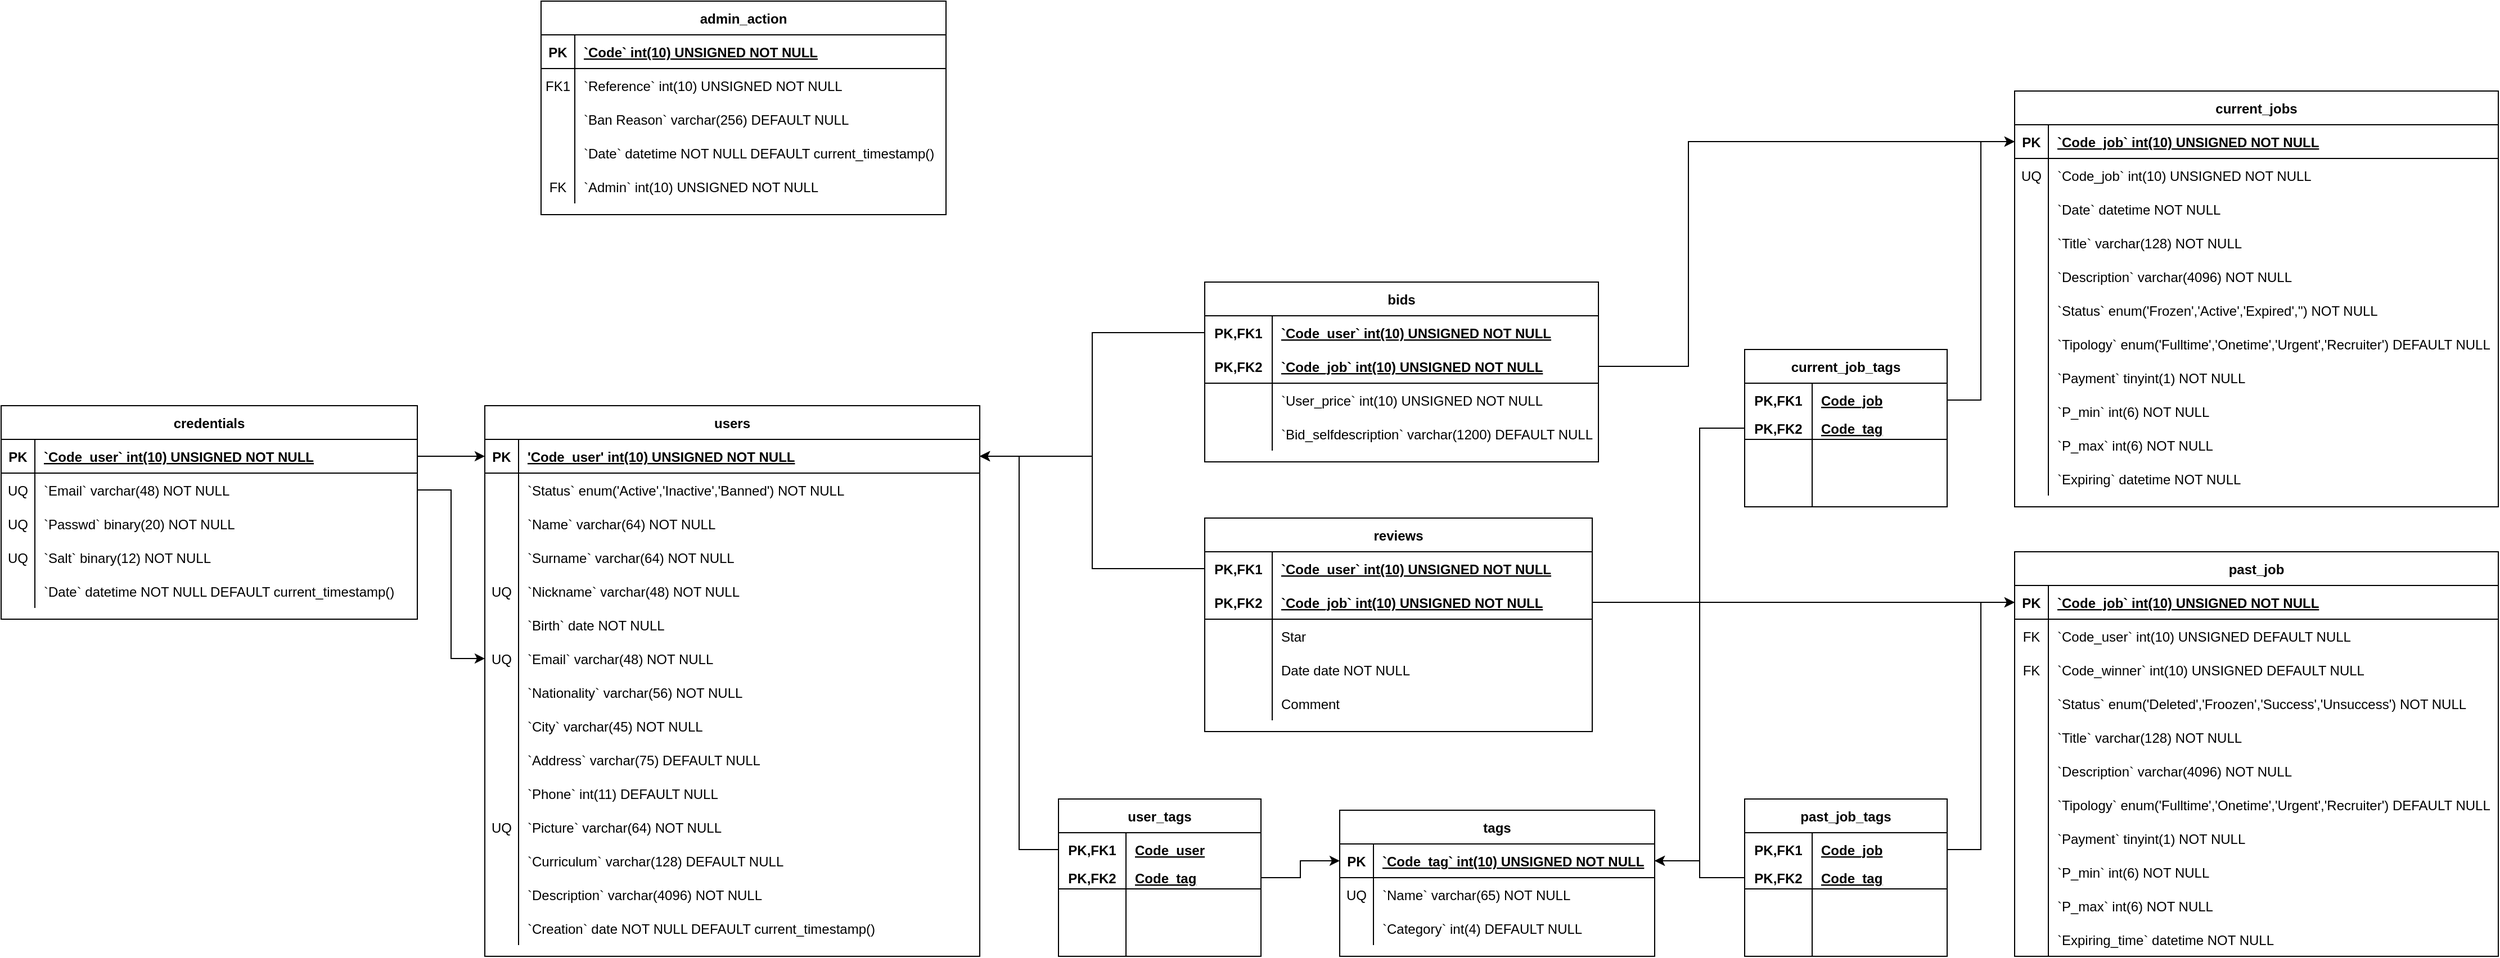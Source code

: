 <mxfile version="15.2.9" type="device"><diagram id="R2lEEEUBdFMjLlhIrx00" name="Page-1"><mxGraphModel dx="3220" dy="3370" grid="1" gridSize="10" guides="1" tooltips="1" connect="1" arrows="1" fold="1" page="1" pageScale="1" pageWidth="850" pageHeight="1100" math="0" shadow="0" extFonts="Permanent Marker^https://fonts.googleapis.com/css?family=Permanent+Marker"><root><mxCell id="0"/><mxCell id="1" parent="0"/><mxCell id="C-vyLk0tnHw3VtMMgP7b-2" value="admin_action" style="shape=table;startSize=30;container=1;collapsible=1;childLayout=tableLayout;fixedRows=1;rowLines=0;fontStyle=1;align=center;resizeLast=1;" parent="1" vertex="1"><mxGeometry x="-80" y="-1690" width="360" height="190" as="geometry"/></mxCell><mxCell id="C-vyLk0tnHw3VtMMgP7b-3" value="" style="shape=partialRectangle;collapsible=0;dropTarget=0;pointerEvents=0;fillColor=none;points=[[0,0.5],[1,0.5]];portConstraint=eastwest;top=0;left=0;right=0;bottom=1;" parent="C-vyLk0tnHw3VtMMgP7b-2" vertex="1"><mxGeometry y="30" width="360" height="30" as="geometry"/></mxCell><mxCell id="C-vyLk0tnHw3VtMMgP7b-4" value="PK" style="shape=partialRectangle;overflow=hidden;connectable=0;fillColor=none;top=0;left=0;bottom=0;right=0;fontStyle=1;" parent="C-vyLk0tnHw3VtMMgP7b-3" vertex="1"><mxGeometry width="30" height="30" as="geometry"><mxRectangle width="30" height="30" as="alternateBounds"/></mxGeometry></mxCell><mxCell id="C-vyLk0tnHw3VtMMgP7b-5" value="`Code` int(10) UNSIGNED NOT NULL " style="shape=partialRectangle;overflow=hidden;connectable=0;fillColor=none;top=0;left=0;bottom=0;right=0;align=left;spacingLeft=6;fontStyle=5;" parent="C-vyLk0tnHw3VtMMgP7b-3" vertex="1"><mxGeometry x="30" width="330" height="30" as="geometry"><mxRectangle width="330" height="30" as="alternateBounds"/></mxGeometry></mxCell><mxCell id="C-vyLk0tnHw3VtMMgP7b-6" value="" style="shape=partialRectangle;collapsible=0;dropTarget=0;pointerEvents=0;fillColor=none;points=[[0,0.5],[1,0.5]];portConstraint=eastwest;top=0;left=0;right=0;bottom=0;" parent="C-vyLk0tnHw3VtMMgP7b-2" vertex="1"><mxGeometry y="60" width="360" height="30" as="geometry"/></mxCell><mxCell id="C-vyLk0tnHw3VtMMgP7b-7" value="FK1" style="shape=partialRectangle;overflow=hidden;connectable=0;fillColor=none;top=0;left=0;bottom=0;right=0;" parent="C-vyLk0tnHw3VtMMgP7b-6" vertex="1"><mxGeometry width="30" height="30" as="geometry"><mxRectangle width="30" height="30" as="alternateBounds"/></mxGeometry></mxCell><mxCell id="C-vyLk0tnHw3VtMMgP7b-8" value="`Reference` int(10) UNSIGNED NOT NULL" style="shape=partialRectangle;overflow=hidden;connectable=0;fillColor=none;top=0;left=0;bottom=0;right=0;align=left;spacingLeft=6;" parent="C-vyLk0tnHw3VtMMgP7b-6" vertex="1"><mxGeometry x="30" width="330" height="30" as="geometry"><mxRectangle width="330" height="30" as="alternateBounds"/></mxGeometry></mxCell><mxCell id="C-vyLk0tnHw3VtMMgP7b-9" value="" style="shape=partialRectangle;collapsible=0;dropTarget=0;pointerEvents=0;fillColor=none;points=[[0,0.5],[1,0.5]];portConstraint=eastwest;top=0;left=0;right=0;bottom=0;" parent="C-vyLk0tnHw3VtMMgP7b-2" vertex="1"><mxGeometry y="90" width="360" height="30" as="geometry"/></mxCell><mxCell id="C-vyLk0tnHw3VtMMgP7b-10" value="" style="shape=partialRectangle;overflow=hidden;connectable=0;fillColor=none;top=0;left=0;bottom=0;right=0;" parent="C-vyLk0tnHw3VtMMgP7b-9" vertex="1"><mxGeometry width="30" height="30" as="geometry"><mxRectangle width="30" height="30" as="alternateBounds"/></mxGeometry></mxCell><mxCell id="C-vyLk0tnHw3VtMMgP7b-11" value="`Ban Reason` varchar(256) DEFAULT NULL" style="shape=partialRectangle;overflow=hidden;connectable=0;fillColor=none;top=0;left=0;bottom=0;right=0;align=left;spacingLeft=6;" parent="C-vyLk0tnHw3VtMMgP7b-9" vertex="1"><mxGeometry x="30" width="330" height="30" as="geometry"><mxRectangle width="330" height="30" as="alternateBounds"/></mxGeometry></mxCell><mxCell id="gbfRt-U6qAF6CbDo00XP-367" value="" style="shape=partialRectangle;collapsible=0;dropTarget=0;pointerEvents=0;fillColor=none;points=[[0,0.5],[1,0.5]];portConstraint=eastwest;top=0;left=0;right=0;bottom=0;" vertex="1" parent="C-vyLk0tnHw3VtMMgP7b-2"><mxGeometry y="120" width="360" height="30" as="geometry"/></mxCell><mxCell id="gbfRt-U6qAF6CbDo00XP-368" value="" style="shape=partialRectangle;overflow=hidden;connectable=0;fillColor=none;top=0;left=0;bottom=0;right=0;" vertex="1" parent="gbfRt-U6qAF6CbDo00XP-367"><mxGeometry width="30" height="30" as="geometry"><mxRectangle width="30" height="30" as="alternateBounds"/></mxGeometry></mxCell><mxCell id="gbfRt-U6qAF6CbDo00XP-369" value="`Date` datetime NOT NULL DEFAULT current_timestamp()" style="shape=partialRectangle;overflow=hidden;connectable=0;fillColor=none;top=0;left=0;bottom=0;right=0;align=left;spacingLeft=6;" vertex="1" parent="gbfRt-U6qAF6CbDo00XP-367"><mxGeometry x="30" width="330" height="30" as="geometry"><mxRectangle width="330" height="30" as="alternateBounds"/></mxGeometry></mxCell><mxCell id="gbfRt-U6qAF6CbDo00XP-370" value="" style="shape=partialRectangle;collapsible=0;dropTarget=0;pointerEvents=0;fillColor=none;points=[[0,0.5],[1,0.5]];portConstraint=eastwest;top=0;left=0;right=0;bottom=0;" vertex="1" parent="C-vyLk0tnHw3VtMMgP7b-2"><mxGeometry y="150" width="360" height="30" as="geometry"/></mxCell><mxCell id="gbfRt-U6qAF6CbDo00XP-371" value="FK" style="shape=partialRectangle;overflow=hidden;connectable=0;fillColor=none;top=0;left=0;bottom=0;right=0;" vertex="1" parent="gbfRt-U6qAF6CbDo00XP-370"><mxGeometry width="30" height="30" as="geometry"><mxRectangle width="30" height="30" as="alternateBounds"/></mxGeometry></mxCell><mxCell id="gbfRt-U6qAF6CbDo00XP-372" value="`Admin` int(10) UNSIGNED NOT NULL" style="shape=partialRectangle;overflow=hidden;connectable=0;fillColor=none;top=0;left=0;bottom=0;right=0;align=left;spacingLeft=6;" vertex="1" parent="gbfRt-U6qAF6CbDo00XP-370"><mxGeometry x="30" width="330" height="30" as="geometry"><mxRectangle width="330" height="30" as="alternateBounds"/></mxGeometry></mxCell><mxCell id="gbfRt-U6qAF6CbDo00XP-11" value="tags" style="shape=table;startSize=30;container=1;collapsible=1;childLayout=tableLayout;fixedRows=1;rowLines=0;fontStyle=1;align=center;resizeLast=1;" vertex="1" parent="1"><mxGeometry x="630" y="-970" width="280" height="130" as="geometry"/></mxCell><mxCell id="gbfRt-U6qAF6CbDo00XP-12" value="" style="shape=partialRectangle;collapsible=0;dropTarget=0;pointerEvents=0;fillColor=none;points=[[0,0.5],[1,0.5]];portConstraint=eastwest;top=0;left=0;right=0;bottom=1;" vertex="1" parent="gbfRt-U6qAF6CbDo00XP-11"><mxGeometry y="30" width="280" height="30" as="geometry"/></mxCell><mxCell id="gbfRt-U6qAF6CbDo00XP-13" value="PK" style="shape=partialRectangle;overflow=hidden;connectable=0;fillColor=none;top=0;left=0;bottom=0;right=0;fontStyle=1;" vertex="1" parent="gbfRt-U6qAF6CbDo00XP-12"><mxGeometry width="30" height="30" as="geometry"><mxRectangle width="30" height="30" as="alternateBounds"/></mxGeometry></mxCell><mxCell id="gbfRt-U6qAF6CbDo00XP-14" value="`Code_tag` int(10) UNSIGNED NOT NULL " style="shape=partialRectangle;overflow=hidden;connectable=0;fillColor=none;top=0;left=0;bottom=0;right=0;align=left;spacingLeft=6;fontStyle=5;" vertex="1" parent="gbfRt-U6qAF6CbDo00XP-12"><mxGeometry x="30" width="250" height="30" as="geometry"><mxRectangle width="250" height="30" as="alternateBounds"/></mxGeometry></mxCell><mxCell id="gbfRt-U6qAF6CbDo00XP-15" value="" style="shape=partialRectangle;collapsible=0;dropTarget=0;pointerEvents=0;fillColor=none;points=[[0,0.5],[1,0.5]];portConstraint=eastwest;top=0;left=0;right=0;bottom=0;" vertex="1" parent="gbfRt-U6qAF6CbDo00XP-11"><mxGeometry y="60" width="280" height="30" as="geometry"/></mxCell><mxCell id="gbfRt-U6qAF6CbDo00XP-16" value="UQ" style="shape=partialRectangle;overflow=hidden;connectable=0;fillColor=none;top=0;left=0;bottom=0;right=0;" vertex="1" parent="gbfRt-U6qAF6CbDo00XP-15"><mxGeometry width="30" height="30" as="geometry"><mxRectangle width="30" height="30" as="alternateBounds"/></mxGeometry></mxCell><mxCell id="gbfRt-U6qAF6CbDo00XP-17" value="`Name` varchar(65) NOT NULL" style="shape=partialRectangle;overflow=hidden;connectable=0;fillColor=none;top=0;left=0;bottom=0;right=0;align=left;spacingLeft=6;" vertex="1" parent="gbfRt-U6qAF6CbDo00XP-15"><mxGeometry x="30" width="250" height="30" as="geometry"><mxRectangle width="250" height="30" as="alternateBounds"/></mxGeometry></mxCell><mxCell id="gbfRt-U6qAF6CbDo00XP-18" value="" style="shape=partialRectangle;collapsible=0;dropTarget=0;pointerEvents=0;fillColor=none;points=[[0,0.5],[1,0.5]];portConstraint=eastwest;top=0;left=0;right=0;bottom=0;" vertex="1" parent="gbfRt-U6qAF6CbDo00XP-11"><mxGeometry y="90" width="280" height="30" as="geometry"/></mxCell><mxCell id="gbfRt-U6qAF6CbDo00XP-19" value="" style="shape=partialRectangle;overflow=hidden;connectable=0;fillColor=none;top=0;left=0;bottom=0;right=0;" vertex="1" parent="gbfRt-U6qAF6CbDo00XP-18"><mxGeometry width="30" height="30" as="geometry"><mxRectangle width="30" height="30" as="alternateBounds"/></mxGeometry></mxCell><mxCell id="gbfRt-U6qAF6CbDo00XP-20" value="`Category` int(4) DEFAULT NULL" style="shape=partialRectangle;overflow=hidden;connectable=0;fillColor=none;top=0;left=0;bottom=0;right=0;align=left;spacingLeft=6;" vertex="1" parent="gbfRt-U6qAF6CbDo00XP-18"><mxGeometry x="30" width="250" height="30" as="geometry"><mxRectangle width="250" height="30" as="alternateBounds"/></mxGeometry></mxCell><mxCell id="gbfRt-U6qAF6CbDo00XP-31" value="credentials" style="shape=table;startSize=30;container=1;collapsible=1;childLayout=tableLayout;fixedRows=1;rowLines=0;fontStyle=1;align=center;resizeLast=1;" vertex="1" parent="1"><mxGeometry x="-560" y="-1330" width="370" height="190" as="geometry"/></mxCell><mxCell id="gbfRt-U6qAF6CbDo00XP-32" value="" style="shape=partialRectangle;collapsible=0;dropTarget=0;pointerEvents=0;fillColor=none;points=[[0,0.5],[1,0.5]];portConstraint=eastwest;top=0;left=0;right=0;bottom=1;" vertex="1" parent="gbfRt-U6qAF6CbDo00XP-31"><mxGeometry y="30" width="370" height="30" as="geometry"/></mxCell><mxCell id="gbfRt-U6qAF6CbDo00XP-33" value="PK" style="shape=partialRectangle;overflow=hidden;connectable=0;fillColor=none;top=0;left=0;bottom=0;right=0;fontStyle=1;" vertex="1" parent="gbfRt-U6qAF6CbDo00XP-32"><mxGeometry width="30" height="30" as="geometry"><mxRectangle width="30" height="30" as="alternateBounds"/></mxGeometry></mxCell><mxCell id="gbfRt-U6qAF6CbDo00XP-34" value="`Code_user` int(10) UNSIGNED NOT NULL " style="shape=partialRectangle;overflow=hidden;connectable=0;fillColor=none;top=0;left=0;bottom=0;right=0;align=left;spacingLeft=6;fontStyle=5;" vertex="1" parent="gbfRt-U6qAF6CbDo00XP-32"><mxGeometry x="30" width="340" height="30" as="geometry"><mxRectangle width="340" height="30" as="alternateBounds"/></mxGeometry></mxCell><mxCell id="gbfRt-U6qAF6CbDo00XP-35" value="" style="shape=partialRectangle;collapsible=0;dropTarget=0;pointerEvents=0;fillColor=none;points=[[0,0.5],[1,0.5]];portConstraint=eastwest;top=0;left=0;right=0;bottom=0;" vertex="1" parent="gbfRt-U6qAF6CbDo00XP-31"><mxGeometry y="60" width="370" height="30" as="geometry"/></mxCell><mxCell id="gbfRt-U6qAF6CbDo00XP-36" value="UQ" style="shape=partialRectangle;overflow=hidden;connectable=0;fillColor=none;top=0;left=0;bottom=0;right=0;" vertex="1" parent="gbfRt-U6qAF6CbDo00XP-35"><mxGeometry width="30" height="30" as="geometry"><mxRectangle width="30" height="30" as="alternateBounds"/></mxGeometry></mxCell><mxCell id="gbfRt-U6qAF6CbDo00XP-37" value="`Email` varchar(48) NOT NULL" style="shape=partialRectangle;overflow=hidden;connectable=0;fillColor=none;top=0;left=0;bottom=0;right=0;align=left;spacingLeft=6;" vertex="1" parent="gbfRt-U6qAF6CbDo00XP-35"><mxGeometry x="30" width="340" height="30" as="geometry"><mxRectangle width="340" height="30" as="alternateBounds"/></mxGeometry></mxCell><mxCell id="gbfRt-U6qAF6CbDo00XP-38" value="" style="shape=partialRectangle;collapsible=0;dropTarget=0;pointerEvents=0;fillColor=none;points=[[0,0.5],[1,0.5]];portConstraint=eastwest;top=0;left=0;right=0;bottom=0;" vertex="1" parent="gbfRt-U6qAF6CbDo00XP-31"><mxGeometry y="90" width="370" height="30" as="geometry"/></mxCell><mxCell id="gbfRt-U6qAF6CbDo00XP-39" value="UQ" style="shape=partialRectangle;overflow=hidden;connectable=0;fillColor=none;top=0;left=0;bottom=0;right=0;" vertex="1" parent="gbfRt-U6qAF6CbDo00XP-38"><mxGeometry width="30" height="30" as="geometry"><mxRectangle width="30" height="30" as="alternateBounds"/></mxGeometry></mxCell><mxCell id="gbfRt-U6qAF6CbDo00XP-40" value="`Passwd` binary(20) NOT NULL" style="shape=partialRectangle;overflow=hidden;connectable=0;fillColor=none;top=0;left=0;bottom=0;right=0;align=left;spacingLeft=6;" vertex="1" parent="gbfRt-U6qAF6CbDo00XP-38"><mxGeometry x="30" width="340" height="30" as="geometry"><mxRectangle width="340" height="30" as="alternateBounds"/></mxGeometry></mxCell><mxCell id="gbfRt-U6qAF6CbDo00XP-342" value="" style="shape=partialRectangle;collapsible=0;dropTarget=0;pointerEvents=0;fillColor=none;points=[[0,0.5],[1,0.5]];portConstraint=eastwest;top=0;left=0;right=0;bottom=0;" vertex="1" parent="gbfRt-U6qAF6CbDo00XP-31"><mxGeometry y="120" width="370" height="30" as="geometry"/></mxCell><mxCell id="gbfRt-U6qAF6CbDo00XP-343" value="UQ" style="shape=partialRectangle;overflow=hidden;connectable=0;fillColor=none;top=0;left=0;bottom=0;right=0;" vertex="1" parent="gbfRt-U6qAF6CbDo00XP-342"><mxGeometry width="30" height="30" as="geometry"><mxRectangle width="30" height="30" as="alternateBounds"/></mxGeometry></mxCell><mxCell id="gbfRt-U6qAF6CbDo00XP-344" value="`Salt` binary(12) NOT NULL" style="shape=partialRectangle;overflow=hidden;connectable=0;fillColor=none;top=0;left=0;bottom=0;right=0;align=left;spacingLeft=6;" vertex="1" parent="gbfRt-U6qAF6CbDo00XP-342"><mxGeometry x="30" width="340" height="30" as="geometry"><mxRectangle width="340" height="30" as="alternateBounds"/></mxGeometry></mxCell><mxCell id="gbfRt-U6qAF6CbDo00XP-358" value="" style="shape=partialRectangle;collapsible=0;dropTarget=0;pointerEvents=0;fillColor=none;points=[[0,0.5],[1,0.5]];portConstraint=eastwest;top=0;left=0;right=0;bottom=0;" vertex="1" parent="gbfRt-U6qAF6CbDo00XP-31"><mxGeometry y="150" width="370" height="30" as="geometry"/></mxCell><mxCell id="gbfRt-U6qAF6CbDo00XP-359" value="" style="shape=partialRectangle;overflow=hidden;connectable=0;fillColor=none;top=0;left=0;bottom=0;right=0;" vertex="1" parent="gbfRt-U6qAF6CbDo00XP-358"><mxGeometry width="30" height="30" as="geometry"><mxRectangle width="30" height="30" as="alternateBounds"/></mxGeometry></mxCell><mxCell id="gbfRt-U6qAF6CbDo00XP-360" value="`Date` datetime NOT NULL DEFAULT current_timestamp()" style="shape=partialRectangle;overflow=hidden;connectable=0;fillColor=none;top=0;left=0;bottom=0;right=0;align=left;spacingLeft=6;" vertex="1" parent="gbfRt-U6qAF6CbDo00XP-358"><mxGeometry x="30" width="340" height="30" as="geometry"><mxRectangle width="340" height="30" as="alternateBounds"/></mxGeometry></mxCell><mxCell id="gbfRt-U6qAF6CbDo00XP-376" style="edgeStyle=orthogonalEdgeStyle;rounded=0;orthogonalLoop=1;jettySize=auto;html=1;startSize=30;" edge="1" parent="1" source="gbfRt-U6qAF6CbDo00XP-32" target="gbfRt-U6qAF6CbDo00XP-536"><mxGeometry relative="1" as="geometry"><mxPoint x="-160" y="-1285" as="targetPoint"/></mxGeometry></mxCell><mxCell id="gbfRt-U6qAF6CbDo00XP-483" value="user_tags" style="shape=table;startSize=30;container=1;collapsible=1;childLayout=tableLayout;fixedRows=1;rowLines=0;fontStyle=1;align=center;resizeLast=1;" vertex="1" parent="1"><mxGeometry x="380" y="-980" width="180" height="140" as="geometry"/></mxCell><mxCell id="gbfRt-U6qAF6CbDo00XP-484" value="" style="shape=partialRectangle;collapsible=0;dropTarget=0;pointerEvents=0;fillColor=none;top=0;left=0;bottom=0;right=0;points=[[0,0.5],[1,0.5]];portConstraint=eastwest;" vertex="1" parent="gbfRt-U6qAF6CbDo00XP-483"><mxGeometry y="30" width="180" height="30" as="geometry"/></mxCell><mxCell id="gbfRt-U6qAF6CbDo00XP-485" value="PK,FK1" style="shape=partialRectangle;connectable=0;fillColor=none;top=0;left=0;bottom=0;right=0;fontStyle=1;overflow=hidden;" vertex="1" parent="gbfRt-U6qAF6CbDo00XP-484"><mxGeometry width="60" height="30" as="geometry"><mxRectangle width="60" height="30" as="alternateBounds"/></mxGeometry></mxCell><mxCell id="gbfRt-U6qAF6CbDo00XP-486" value="Code_user" style="shape=partialRectangle;connectable=0;fillColor=none;top=0;left=0;bottom=0;right=0;align=left;spacingLeft=6;fontStyle=5;overflow=hidden;" vertex="1" parent="gbfRt-U6qAF6CbDo00XP-484"><mxGeometry x="60" width="120" height="30" as="geometry"><mxRectangle width="120" height="30" as="alternateBounds"/></mxGeometry></mxCell><mxCell id="gbfRt-U6qAF6CbDo00XP-487" value="" style="shape=partialRectangle;collapsible=0;dropTarget=0;pointerEvents=0;fillColor=none;top=0;left=0;bottom=1;right=0;points=[[0,0.5],[1,0.5]];portConstraint=eastwest;" vertex="1" parent="gbfRt-U6qAF6CbDo00XP-483"><mxGeometry y="60" width="180" height="20" as="geometry"/></mxCell><mxCell id="gbfRt-U6qAF6CbDo00XP-488" value="PK,FK2" style="shape=partialRectangle;connectable=0;fillColor=none;top=0;left=0;bottom=0;right=0;fontStyle=1;overflow=hidden;" vertex="1" parent="gbfRt-U6qAF6CbDo00XP-487"><mxGeometry width="60" height="20" as="geometry"><mxRectangle width="60" height="20" as="alternateBounds"/></mxGeometry></mxCell><mxCell id="gbfRt-U6qAF6CbDo00XP-489" value="Code_tag" style="shape=partialRectangle;connectable=0;fillColor=none;top=0;left=0;bottom=0;right=0;align=left;spacingLeft=6;fontStyle=5;overflow=hidden;" vertex="1" parent="gbfRt-U6qAF6CbDo00XP-487"><mxGeometry x="60" width="120" height="20" as="geometry"><mxRectangle width="120" height="20" as="alternateBounds"/></mxGeometry></mxCell><mxCell id="gbfRt-U6qAF6CbDo00XP-490" value="" style="shape=partialRectangle;collapsible=0;dropTarget=0;pointerEvents=0;fillColor=none;top=0;left=0;bottom=0;right=0;points=[[0,0.5],[1,0.5]];portConstraint=eastwest;" vertex="1" parent="gbfRt-U6qAF6CbDo00XP-483"><mxGeometry y="80" width="180" height="30" as="geometry"/></mxCell><mxCell id="gbfRt-U6qAF6CbDo00XP-491" value="" style="shape=partialRectangle;connectable=0;fillColor=none;top=0;left=0;bottom=0;right=0;editable=1;overflow=hidden;" vertex="1" parent="gbfRt-U6qAF6CbDo00XP-490"><mxGeometry width="60" height="30" as="geometry"><mxRectangle width="60" height="30" as="alternateBounds"/></mxGeometry></mxCell><mxCell id="gbfRt-U6qAF6CbDo00XP-492" value="" style="shape=partialRectangle;connectable=0;fillColor=none;top=0;left=0;bottom=0;right=0;align=left;spacingLeft=6;overflow=hidden;" vertex="1" parent="gbfRt-U6qAF6CbDo00XP-490"><mxGeometry x="60" width="120" height="30" as="geometry"><mxRectangle width="120" height="30" as="alternateBounds"/></mxGeometry></mxCell><mxCell id="gbfRt-U6qAF6CbDo00XP-493" value="" style="shape=partialRectangle;collapsible=0;dropTarget=0;pointerEvents=0;fillColor=none;top=0;left=0;bottom=0;right=0;points=[[0,0.5],[1,0.5]];portConstraint=eastwest;" vertex="1" parent="gbfRt-U6qAF6CbDo00XP-483"><mxGeometry y="110" width="180" height="30" as="geometry"/></mxCell><mxCell id="gbfRt-U6qAF6CbDo00XP-494" value="" style="shape=partialRectangle;connectable=0;fillColor=none;top=0;left=0;bottom=0;right=0;editable=1;overflow=hidden;" vertex="1" parent="gbfRt-U6qAF6CbDo00XP-493"><mxGeometry width="60" height="30" as="geometry"><mxRectangle width="60" height="30" as="alternateBounds"/></mxGeometry></mxCell><mxCell id="gbfRt-U6qAF6CbDo00XP-495" value="" style="shape=partialRectangle;connectable=0;fillColor=none;top=0;left=0;bottom=0;right=0;align=left;spacingLeft=6;overflow=hidden;" vertex="1" parent="gbfRt-U6qAF6CbDo00XP-493"><mxGeometry x="60" width="120" height="30" as="geometry"><mxRectangle width="120" height="30" as="alternateBounds"/></mxGeometry></mxCell><mxCell id="gbfRt-U6qAF6CbDo00XP-509" value="current_job_tags" style="shape=table;startSize=30;container=1;collapsible=1;childLayout=tableLayout;fixedRows=1;rowLines=0;fontStyle=1;align=center;resizeLast=1;" vertex="1" parent="1"><mxGeometry x="990" y="-1380" width="180" height="140" as="geometry"/></mxCell><mxCell id="gbfRt-U6qAF6CbDo00XP-510" value="" style="shape=partialRectangle;collapsible=0;dropTarget=0;pointerEvents=0;fillColor=none;top=0;left=0;bottom=0;right=0;points=[[0,0.5],[1,0.5]];portConstraint=eastwest;" vertex="1" parent="gbfRt-U6qAF6CbDo00XP-509"><mxGeometry y="30" width="180" height="30" as="geometry"/></mxCell><mxCell id="gbfRt-U6qAF6CbDo00XP-511" value="PK,FK1" style="shape=partialRectangle;connectable=0;fillColor=none;top=0;left=0;bottom=0;right=0;fontStyle=1;overflow=hidden;" vertex="1" parent="gbfRt-U6qAF6CbDo00XP-510"><mxGeometry width="60" height="30" as="geometry"><mxRectangle width="60" height="30" as="alternateBounds"/></mxGeometry></mxCell><mxCell id="gbfRt-U6qAF6CbDo00XP-512" value="Code_job" style="shape=partialRectangle;connectable=0;fillColor=none;top=0;left=0;bottom=0;right=0;align=left;spacingLeft=6;fontStyle=5;overflow=hidden;" vertex="1" parent="gbfRt-U6qAF6CbDo00XP-510"><mxGeometry x="60" width="120" height="30" as="geometry"><mxRectangle width="120" height="30" as="alternateBounds"/></mxGeometry></mxCell><mxCell id="gbfRt-U6qAF6CbDo00XP-513" value="" style="shape=partialRectangle;collapsible=0;dropTarget=0;pointerEvents=0;fillColor=none;top=0;left=0;bottom=1;right=0;points=[[0,0.5],[1,0.5]];portConstraint=eastwest;" vertex="1" parent="gbfRt-U6qAF6CbDo00XP-509"><mxGeometry y="60" width="180" height="20" as="geometry"/></mxCell><mxCell id="gbfRt-U6qAF6CbDo00XP-514" value="PK,FK2" style="shape=partialRectangle;connectable=0;fillColor=none;top=0;left=0;bottom=0;right=0;fontStyle=1;overflow=hidden;" vertex="1" parent="gbfRt-U6qAF6CbDo00XP-513"><mxGeometry width="60" height="20" as="geometry"><mxRectangle width="60" height="20" as="alternateBounds"/></mxGeometry></mxCell><mxCell id="gbfRt-U6qAF6CbDo00XP-515" value="Code_tag" style="shape=partialRectangle;connectable=0;fillColor=none;top=0;left=0;bottom=0;right=0;align=left;spacingLeft=6;fontStyle=5;overflow=hidden;" vertex="1" parent="gbfRt-U6qAF6CbDo00XP-513"><mxGeometry x="60" width="120" height="20" as="geometry"><mxRectangle width="120" height="20" as="alternateBounds"/></mxGeometry></mxCell><mxCell id="gbfRt-U6qAF6CbDo00XP-516" value="" style="shape=partialRectangle;collapsible=0;dropTarget=0;pointerEvents=0;fillColor=none;top=0;left=0;bottom=0;right=0;points=[[0,0.5],[1,0.5]];portConstraint=eastwest;" vertex="1" parent="gbfRt-U6qAF6CbDo00XP-509"><mxGeometry y="80" width="180" height="30" as="geometry"/></mxCell><mxCell id="gbfRt-U6qAF6CbDo00XP-517" value="" style="shape=partialRectangle;connectable=0;fillColor=none;top=0;left=0;bottom=0;right=0;editable=1;overflow=hidden;" vertex="1" parent="gbfRt-U6qAF6CbDo00XP-516"><mxGeometry width="60" height="30" as="geometry"><mxRectangle width="60" height="30" as="alternateBounds"/></mxGeometry></mxCell><mxCell id="gbfRt-U6qAF6CbDo00XP-518" value="" style="shape=partialRectangle;connectable=0;fillColor=none;top=0;left=0;bottom=0;right=0;align=left;spacingLeft=6;overflow=hidden;" vertex="1" parent="gbfRt-U6qAF6CbDo00XP-516"><mxGeometry x="60" width="120" height="30" as="geometry"><mxRectangle width="120" height="30" as="alternateBounds"/></mxGeometry></mxCell><mxCell id="gbfRt-U6qAF6CbDo00XP-519" value="" style="shape=partialRectangle;collapsible=0;dropTarget=0;pointerEvents=0;fillColor=none;top=0;left=0;bottom=0;right=0;points=[[0,0.5],[1,0.5]];portConstraint=eastwest;" vertex="1" parent="gbfRt-U6qAF6CbDo00XP-509"><mxGeometry y="110" width="180" height="30" as="geometry"/></mxCell><mxCell id="gbfRt-U6qAF6CbDo00XP-520" value="" style="shape=partialRectangle;connectable=0;fillColor=none;top=0;left=0;bottom=0;right=0;editable=1;overflow=hidden;" vertex="1" parent="gbfRt-U6qAF6CbDo00XP-519"><mxGeometry width="60" height="30" as="geometry"><mxRectangle width="60" height="30" as="alternateBounds"/></mxGeometry></mxCell><mxCell id="gbfRt-U6qAF6CbDo00XP-521" value="" style="shape=partialRectangle;connectable=0;fillColor=none;top=0;left=0;bottom=0;right=0;align=left;spacingLeft=6;overflow=hidden;" vertex="1" parent="gbfRt-U6qAF6CbDo00XP-519"><mxGeometry x="60" width="120" height="30" as="geometry"><mxRectangle width="120" height="30" as="alternateBounds"/></mxGeometry></mxCell><mxCell id="gbfRt-U6qAF6CbDo00XP-522" value="past_job_tags" style="shape=table;startSize=30;container=1;collapsible=1;childLayout=tableLayout;fixedRows=1;rowLines=0;fontStyle=1;align=center;resizeLast=1;" vertex="1" parent="1"><mxGeometry x="990" y="-980" width="180" height="140" as="geometry"/></mxCell><mxCell id="gbfRt-U6qAF6CbDo00XP-523" value="" style="shape=partialRectangle;collapsible=0;dropTarget=0;pointerEvents=0;fillColor=none;top=0;left=0;bottom=0;right=0;points=[[0,0.5],[1,0.5]];portConstraint=eastwest;" vertex="1" parent="gbfRt-U6qAF6CbDo00XP-522"><mxGeometry y="30" width="180" height="30" as="geometry"/></mxCell><mxCell id="gbfRt-U6qAF6CbDo00XP-524" value="PK,FK1" style="shape=partialRectangle;connectable=0;fillColor=none;top=0;left=0;bottom=0;right=0;fontStyle=1;overflow=hidden;" vertex="1" parent="gbfRt-U6qAF6CbDo00XP-523"><mxGeometry width="60" height="30" as="geometry"><mxRectangle width="60" height="30" as="alternateBounds"/></mxGeometry></mxCell><mxCell id="gbfRt-U6qAF6CbDo00XP-525" value="Code_job" style="shape=partialRectangle;connectable=0;fillColor=none;top=0;left=0;bottom=0;right=0;align=left;spacingLeft=6;fontStyle=5;overflow=hidden;" vertex="1" parent="gbfRt-U6qAF6CbDo00XP-523"><mxGeometry x="60" width="120" height="30" as="geometry"><mxRectangle width="120" height="30" as="alternateBounds"/></mxGeometry></mxCell><mxCell id="gbfRt-U6qAF6CbDo00XP-526" value="" style="shape=partialRectangle;collapsible=0;dropTarget=0;pointerEvents=0;fillColor=none;top=0;left=0;bottom=1;right=0;points=[[0,0.5],[1,0.5]];portConstraint=eastwest;" vertex="1" parent="gbfRt-U6qAF6CbDo00XP-522"><mxGeometry y="60" width="180" height="20" as="geometry"/></mxCell><mxCell id="gbfRt-U6qAF6CbDo00XP-527" value="PK,FK2" style="shape=partialRectangle;connectable=0;fillColor=none;top=0;left=0;bottom=0;right=0;fontStyle=1;overflow=hidden;" vertex="1" parent="gbfRt-U6qAF6CbDo00XP-526"><mxGeometry width="60" height="20" as="geometry"><mxRectangle width="60" height="20" as="alternateBounds"/></mxGeometry></mxCell><mxCell id="gbfRt-U6qAF6CbDo00XP-528" value="Code_tag" style="shape=partialRectangle;connectable=0;fillColor=none;top=0;left=0;bottom=0;right=0;align=left;spacingLeft=6;fontStyle=5;overflow=hidden;" vertex="1" parent="gbfRt-U6qAF6CbDo00XP-526"><mxGeometry x="60" width="120" height="20" as="geometry"><mxRectangle width="120" height="20" as="alternateBounds"/></mxGeometry></mxCell><mxCell id="gbfRt-U6qAF6CbDo00XP-529" value="" style="shape=partialRectangle;collapsible=0;dropTarget=0;pointerEvents=0;fillColor=none;top=0;left=0;bottom=0;right=0;points=[[0,0.5],[1,0.5]];portConstraint=eastwest;" vertex="1" parent="gbfRt-U6qAF6CbDo00XP-522"><mxGeometry y="80" width="180" height="30" as="geometry"/></mxCell><mxCell id="gbfRt-U6qAF6CbDo00XP-530" value="" style="shape=partialRectangle;connectable=0;fillColor=none;top=0;left=0;bottom=0;right=0;editable=1;overflow=hidden;" vertex="1" parent="gbfRt-U6qAF6CbDo00XP-529"><mxGeometry width="60" height="30" as="geometry"><mxRectangle width="60" height="30" as="alternateBounds"/></mxGeometry></mxCell><mxCell id="gbfRt-U6qAF6CbDo00XP-531" value="" style="shape=partialRectangle;connectable=0;fillColor=none;top=0;left=0;bottom=0;right=0;align=left;spacingLeft=6;overflow=hidden;" vertex="1" parent="gbfRt-U6qAF6CbDo00XP-529"><mxGeometry x="60" width="120" height="30" as="geometry"><mxRectangle width="120" height="30" as="alternateBounds"/></mxGeometry></mxCell><mxCell id="gbfRt-U6qAF6CbDo00XP-532" value="" style="shape=partialRectangle;collapsible=0;dropTarget=0;pointerEvents=0;fillColor=none;top=0;left=0;bottom=0;right=0;points=[[0,0.5],[1,0.5]];portConstraint=eastwest;" vertex="1" parent="gbfRt-U6qAF6CbDo00XP-522"><mxGeometry y="110" width="180" height="30" as="geometry"/></mxCell><mxCell id="gbfRt-U6qAF6CbDo00XP-533" value="" style="shape=partialRectangle;connectable=0;fillColor=none;top=0;left=0;bottom=0;right=0;editable=1;overflow=hidden;" vertex="1" parent="gbfRt-U6qAF6CbDo00XP-532"><mxGeometry width="60" height="30" as="geometry"><mxRectangle width="60" height="30" as="alternateBounds"/></mxGeometry></mxCell><mxCell id="gbfRt-U6qAF6CbDo00XP-534" value="" style="shape=partialRectangle;connectable=0;fillColor=none;top=0;left=0;bottom=0;right=0;align=left;spacingLeft=6;overflow=hidden;" vertex="1" parent="gbfRt-U6qAF6CbDo00XP-532"><mxGeometry x="60" width="120" height="30" as="geometry"><mxRectangle width="120" height="30" as="alternateBounds"/></mxGeometry></mxCell><mxCell id="gbfRt-U6qAF6CbDo00XP-535" value="users" style="shape=table;startSize=30;container=1;collapsible=1;childLayout=tableLayout;fixedRows=1;rowLines=0;fontStyle=1;align=center;resizeLast=1;" vertex="1" parent="1"><mxGeometry x="-130" y="-1330" width="440" height="490" as="geometry"/></mxCell><mxCell id="gbfRt-U6qAF6CbDo00XP-536" value="" style="shape=partialRectangle;collapsible=0;dropTarget=0;pointerEvents=0;fillColor=none;top=0;left=0;bottom=1;right=0;points=[[0,0.5],[1,0.5]];portConstraint=eastwest;" vertex="1" parent="gbfRt-U6qAF6CbDo00XP-535"><mxGeometry y="30" width="440" height="30" as="geometry"/></mxCell><mxCell id="gbfRt-U6qAF6CbDo00XP-537" value="PK" style="shape=partialRectangle;connectable=0;fillColor=none;top=0;left=0;bottom=0;right=0;fontStyle=1;overflow=hidden;" vertex="1" parent="gbfRt-U6qAF6CbDo00XP-536"><mxGeometry width="30" height="30" as="geometry"><mxRectangle width="30" height="30" as="alternateBounds"/></mxGeometry></mxCell><mxCell id="gbfRt-U6qAF6CbDo00XP-538" value="'Code_user' int(10) UNSIGNED NOT NULL" style="shape=partialRectangle;connectable=0;fillColor=none;top=0;left=0;bottom=0;right=0;align=left;spacingLeft=6;fontStyle=5;overflow=hidden;" vertex="1" parent="gbfRt-U6qAF6CbDo00XP-536"><mxGeometry x="30" width="410" height="30" as="geometry"><mxRectangle width="410" height="30" as="alternateBounds"/></mxGeometry></mxCell><mxCell id="gbfRt-U6qAF6CbDo00XP-539" value="" style="shape=partialRectangle;collapsible=0;dropTarget=0;pointerEvents=0;fillColor=none;top=0;left=0;bottom=0;right=0;points=[[0,0.5],[1,0.5]];portConstraint=eastwest;" vertex="1" parent="gbfRt-U6qAF6CbDo00XP-535"><mxGeometry y="60" width="440" height="30" as="geometry"/></mxCell><mxCell id="gbfRt-U6qAF6CbDo00XP-540" value="" style="shape=partialRectangle;connectable=0;fillColor=none;top=0;left=0;bottom=0;right=0;editable=1;overflow=hidden;" vertex="1" parent="gbfRt-U6qAF6CbDo00XP-539"><mxGeometry width="30" height="30" as="geometry"><mxRectangle width="30" height="30" as="alternateBounds"/></mxGeometry></mxCell><mxCell id="gbfRt-U6qAF6CbDo00XP-541" value="`Status` enum('Active','Inactive','Banned') NOT NULL" style="shape=partialRectangle;connectable=0;fillColor=none;top=0;left=0;bottom=0;right=0;align=left;spacingLeft=6;overflow=hidden;" vertex="1" parent="gbfRt-U6qAF6CbDo00XP-539"><mxGeometry x="30" width="410" height="30" as="geometry"><mxRectangle width="410" height="30" as="alternateBounds"/></mxGeometry></mxCell><mxCell id="gbfRt-U6qAF6CbDo00XP-542" value="" style="shape=partialRectangle;collapsible=0;dropTarget=0;pointerEvents=0;fillColor=none;top=0;left=0;bottom=0;right=0;points=[[0,0.5],[1,0.5]];portConstraint=eastwest;" vertex="1" parent="gbfRt-U6qAF6CbDo00XP-535"><mxGeometry y="90" width="440" height="30" as="geometry"/></mxCell><mxCell id="gbfRt-U6qAF6CbDo00XP-543" value="" style="shape=partialRectangle;connectable=0;fillColor=none;top=0;left=0;bottom=0;right=0;editable=1;overflow=hidden;" vertex="1" parent="gbfRt-U6qAF6CbDo00XP-542"><mxGeometry width="30" height="30" as="geometry"><mxRectangle width="30" height="30" as="alternateBounds"/></mxGeometry></mxCell><mxCell id="gbfRt-U6qAF6CbDo00XP-544" value="`Name` varchar(64) NOT NULL" style="shape=partialRectangle;connectable=0;fillColor=none;top=0;left=0;bottom=0;right=0;align=left;spacingLeft=6;overflow=hidden;" vertex="1" parent="gbfRt-U6qAF6CbDo00XP-542"><mxGeometry x="30" width="410" height="30" as="geometry"><mxRectangle width="410" height="30" as="alternateBounds"/></mxGeometry></mxCell><mxCell id="gbfRt-U6qAF6CbDo00XP-545" value="" style="shape=partialRectangle;collapsible=0;dropTarget=0;pointerEvents=0;fillColor=none;top=0;left=0;bottom=0;right=0;points=[[0,0.5],[1,0.5]];portConstraint=eastwest;" vertex="1" parent="gbfRt-U6qAF6CbDo00XP-535"><mxGeometry y="120" width="440" height="30" as="geometry"/></mxCell><mxCell id="gbfRt-U6qAF6CbDo00XP-546" value="" style="shape=partialRectangle;connectable=0;fillColor=none;top=0;left=0;bottom=0;right=0;editable=1;overflow=hidden;" vertex="1" parent="gbfRt-U6qAF6CbDo00XP-545"><mxGeometry width="30" height="30" as="geometry"><mxRectangle width="30" height="30" as="alternateBounds"/></mxGeometry></mxCell><mxCell id="gbfRt-U6qAF6CbDo00XP-547" value="`Surname` varchar(64) NOT NULL" style="shape=partialRectangle;connectable=0;fillColor=none;top=0;left=0;bottom=0;right=0;align=left;spacingLeft=6;overflow=hidden;" vertex="1" parent="gbfRt-U6qAF6CbDo00XP-545"><mxGeometry x="30" width="410" height="30" as="geometry"><mxRectangle width="410" height="30" as="alternateBounds"/></mxGeometry></mxCell><mxCell id="gbfRt-U6qAF6CbDo00XP-548" value="" style="shape=partialRectangle;collapsible=0;dropTarget=0;pointerEvents=0;fillColor=none;top=0;left=0;bottom=0;right=0;points=[[0,0.5],[1,0.5]];portConstraint=eastwest;" vertex="1" parent="gbfRt-U6qAF6CbDo00XP-535"><mxGeometry y="150" width="440" height="30" as="geometry"/></mxCell><mxCell id="gbfRt-U6qAF6CbDo00XP-549" value="UQ" style="shape=partialRectangle;connectable=0;fillColor=none;top=0;left=0;bottom=0;right=0;editable=1;overflow=hidden;" vertex="1" parent="gbfRt-U6qAF6CbDo00XP-548"><mxGeometry width="30" height="30" as="geometry"><mxRectangle width="30" height="30" as="alternateBounds"/></mxGeometry></mxCell><mxCell id="gbfRt-U6qAF6CbDo00XP-550" value="`Nickname` varchar(48) NOT NULL" style="shape=partialRectangle;connectable=0;fillColor=none;top=0;left=0;bottom=0;right=0;align=left;spacingLeft=6;overflow=hidden;" vertex="1" parent="gbfRt-U6qAF6CbDo00XP-548"><mxGeometry x="30" width="410" height="30" as="geometry"><mxRectangle width="410" height="30" as="alternateBounds"/></mxGeometry></mxCell><mxCell id="gbfRt-U6qAF6CbDo00XP-567" value="" style="shape=partialRectangle;collapsible=0;dropTarget=0;pointerEvents=0;fillColor=none;top=0;left=0;bottom=0;right=0;points=[[0,0.5],[1,0.5]];portConstraint=eastwest;" vertex="1" parent="gbfRt-U6qAF6CbDo00XP-535"><mxGeometry y="180" width="440" height="30" as="geometry"/></mxCell><mxCell id="gbfRt-U6qAF6CbDo00XP-568" value="" style="shape=partialRectangle;connectable=0;fillColor=none;top=0;left=0;bottom=0;right=0;editable=1;overflow=hidden;" vertex="1" parent="gbfRt-U6qAF6CbDo00XP-567"><mxGeometry width="30" height="30" as="geometry"><mxRectangle width="30" height="30" as="alternateBounds"/></mxGeometry></mxCell><mxCell id="gbfRt-U6qAF6CbDo00XP-569" value="`Birth` date NOT NULL" style="shape=partialRectangle;connectable=0;fillColor=none;top=0;left=0;bottom=0;right=0;align=left;spacingLeft=6;overflow=hidden;" vertex="1" parent="gbfRt-U6qAF6CbDo00XP-567"><mxGeometry x="30" width="410" height="30" as="geometry"><mxRectangle width="410" height="30" as="alternateBounds"/></mxGeometry></mxCell><mxCell id="gbfRt-U6qAF6CbDo00XP-570" value="" style="shape=partialRectangle;collapsible=0;dropTarget=0;pointerEvents=0;fillColor=none;top=0;left=0;bottom=0;right=0;points=[[0,0.5],[1,0.5]];portConstraint=eastwest;" vertex="1" parent="gbfRt-U6qAF6CbDo00XP-535"><mxGeometry y="210" width="440" height="30" as="geometry"/></mxCell><mxCell id="gbfRt-U6qAF6CbDo00XP-571" value="UQ" style="shape=partialRectangle;connectable=0;fillColor=none;top=0;left=0;bottom=0;right=0;editable=1;overflow=hidden;" vertex="1" parent="gbfRt-U6qAF6CbDo00XP-570"><mxGeometry width="30" height="30" as="geometry"><mxRectangle width="30" height="30" as="alternateBounds"/></mxGeometry></mxCell><mxCell id="gbfRt-U6qAF6CbDo00XP-572" value="`Email` varchar(48) NOT NULL" style="shape=partialRectangle;connectable=0;fillColor=none;top=0;left=0;bottom=0;right=0;align=left;spacingLeft=6;overflow=hidden;" vertex="1" parent="gbfRt-U6qAF6CbDo00XP-570"><mxGeometry x="30" width="410" height="30" as="geometry"><mxRectangle width="410" height="30" as="alternateBounds"/></mxGeometry></mxCell><mxCell id="gbfRt-U6qAF6CbDo00XP-595" value="" style="shape=partialRectangle;collapsible=0;dropTarget=0;pointerEvents=0;fillColor=none;top=0;left=0;bottom=0;right=0;points=[[0,0.5],[1,0.5]];portConstraint=eastwest;" vertex="1" parent="gbfRt-U6qAF6CbDo00XP-535"><mxGeometry y="240" width="440" height="30" as="geometry"/></mxCell><mxCell id="gbfRt-U6qAF6CbDo00XP-596" value="" style="shape=partialRectangle;connectable=0;fillColor=none;top=0;left=0;bottom=0;right=0;editable=1;overflow=hidden;" vertex="1" parent="gbfRt-U6qAF6CbDo00XP-595"><mxGeometry width="30" height="30" as="geometry"><mxRectangle width="30" height="30" as="alternateBounds"/></mxGeometry></mxCell><mxCell id="gbfRt-U6qAF6CbDo00XP-597" value="`Nationality` varchar(56) NOT NULL" style="shape=partialRectangle;connectable=0;fillColor=none;top=0;left=0;bottom=0;right=0;align=left;spacingLeft=6;overflow=hidden;" vertex="1" parent="gbfRt-U6qAF6CbDo00XP-595"><mxGeometry x="30" width="410" height="30" as="geometry"><mxRectangle width="410" height="30" as="alternateBounds"/></mxGeometry></mxCell><mxCell id="gbfRt-U6qAF6CbDo00XP-598" value="" style="shape=partialRectangle;collapsible=0;dropTarget=0;pointerEvents=0;fillColor=none;top=0;left=0;bottom=0;right=0;points=[[0,0.5],[1,0.5]];portConstraint=eastwest;" vertex="1" parent="gbfRt-U6qAF6CbDo00XP-535"><mxGeometry y="270" width="440" height="30" as="geometry"/></mxCell><mxCell id="gbfRt-U6qAF6CbDo00XP-599" value="" style="shape=partialRectangle;connectable=0;fillColor=none;top=0;left=0;bottom=0;right=0;editable=1;overflow=hidden;" vertex="1" parent="gbfRt-U6qAF6CbDo00XP-598"><mxGeometry width="30" height="30" as="geometry"><mxRectangle width="30" height="30" as="alternateBounds"/></mxGeometry></mxCell><mxCell id="gbfRt-U6qAF6CbDo00XP-600" value="`City` varchar(45) NOT NULL" style="shape=partialRectangle;connectable=0;fillColor=none;top=0;left=0;bottom=0;right=0;align=left;spacingLeft=6;overflow=hidden;" vertex="1" parent="gbfRt-U6qAF6CbDo00XP-598"><mxGeometry x="30" width="410" height="30" as="geometry"><mxRectangle width="410" height="30" as="alternateBounds"/></mxGeometry></mxCell><mxCell id="gbfRt-U6qAF6CbDo00XP-601" value="" style="shape=partialRectangle;collapsible=0;dropTarget=0;pointerEvents=0;fillColor=none;top=0;left=0;bottom=0;right=0;points=[[0,0.5],[1,0.5]];portConstraint=eastwest;" vertex="1" parent="gbfRt-U6qAF6CbDo00XP-535"><mxGeometry y="300" width="440" height="30" as="geometry"/></mxCell><mxCell id="gbfRt-U6qAF6CbDo00XP-602" value="" style="shape=partialRectangle;connectable=0;fillColor=none;top=0;left=0;bottom=0;right=0;editable=1;overflow=hidden;" vertex="1" parent="gbfRt-U6qAF6CbDo00XP-601"><mxGeometry width="30" height="30" as="geometry"><mxRectangle width="30" height="30" as="alternateBounds"/></mxGeometry></mxCell><mxCell id="gbfRt-U6qAF6CbDo00XP-603" value="`Address` varchar(75) DEFAULT NULL" style="shape=partialRectangle;connectable=0;fillColor=none;top=0;left=0;bottom=0;right=0;align=left;spacingLeft=6;overflow=hidden;" vertex="1" parent="gbfRt-U6qAF6CbDo00XP-601"><mxGeometry x="30" width="410" height="30" as="geometry"><mxRectangle width="410" height="30" as="alternateBounds"/></mxGeometry></mxCell><mxCell id="gbfRt-U6qAF6CbDo00XP-604" value="" style="shape=partialRectangle;collapsible=0;dropTarget=0;pointerEvents=0;fillColor=none;top=0;left=0;bottom=0;right=0;points=[[0,0.5],[1,0.5]];portConstraint=eastwest;" vertex="1" parent="gbfRt-U6qAF6CbDo00XP-535"><mxGeometry y="330" width="440" height="30" as="geometry"/></mxCell><mxCell id="gbfRt-U6qAF6CbDo00XP-605" value="" style="shape=partialRectangle;connectable=0;fillColor=none;top=0;left=0;bottom=0;right=0;editable=1;overflow=hidden;" vertex="1" parent="gbfRt-U6qAF6CbDo00XP-604"><mxGeometry width="30" height="30" as="geometry"><mxRectangle width="30" height="30" as="alternateBounds"/></mxGeometry></mxCell><mxCell id="gbfRt-U6qAF6CbDo00XP-606" value="`Phone` int(11) DEFAULT NULL" style="shape=partialRectangle;connectable=0;fillColor=none;top=0;left=0;bottom=0;right=0;align=left;spacingLeft=6;overflow=hidden;" vertex="1" parent="gbfRt-U6qAF6CbDo00XP-604"><mxGeometry x="30" width="410" height="30" as="geometry"><mxRectangle width="410" height="30" as="alternateBounds"/></mxGeometry></mxCell><mxCell id="gbfRt-U6qAF6CbDo00XP-607" value="" style="shape=partialRectangle;collapsible=0;dropTarget=0;pointerEvents=0;fillColor=none;top=0;left=0;bottom=0;right=0;points=[[0,0.5],[1,0.5]];portConstraint=eastwest;" vertex="1" parent="gbfRt-U6qAF6CbDo00XP-535"><mxGeometry y="360" width="440" height="30" as="geometry"/></mxCell><mxCell id="gbfRt-U6qAF6CbDo00XP-608" value="UQ" style="shape=partialRectangle;connectable=0;fillColor=none;top=0;left=0;bottom=0;right=0;editable=1;overflow=hidden;" vertex="1" parent="gbfRt-U6qAF6CbDo00XP-607"><mxGeometry width="30" height="30" as="geometry"><mxRectangle width="30" height="30" as="alternateBounds"/></mxGeometry></mxCell><mxCell id="gbfRt-U6qAF6CbDo00XP-609" value="`Picture` varchar(64) NOT NULL" style="shape=partialRectangle;connectable=0;fillColor=none;top=0;left=0;bottom=0;right=0;align=left;spacingLeft=6;overflow=hidden;" vertex="1" parent="gbfRt-U6qAF6CbDo00XP-607"><mxGeometry x="30" width="410" height="30" as="geometry"><mxRectangle width="410" height="30" as="alternateBounds"/></mxGeometry></mxCell><mxCell id="gbfRt-U6qAF6CbDo00XP-610" value="" style="shape=partialRectangle;collapsible=0;dropTarget=0;pointerEvents=0;fillColor=none;top=0;left=0;bottom=0;right=0;points=[[0,0.5],[1,0.5]];portConstraint=eastwest;" vertex="1" parent="gbfRt-U6qAF6CbDo00XP-535"><mxGeometry y="390" width="440" height="30" as="geometry"/></mxCell><mxCell id="gbfRt-U6qAF6CbDo00XP-611" value="" style="shape=partialRectangle;connectable=0;fillColor=none;top=0;left=0;bottom=0;right=0;editable=1;overflow=hidden;" vertex="1" parent="gbfRt-U6qAF6CbDo00XP-610"><mxGeometry width="30" height="30" as="geometry"><mxRectangle width="30" height="30" as="alternateBounds"/></mxGeometry></mxCell><mxCell id="gbfRt-U6qAF6CbDo00XP-612" value="`Curriculum` varchar(128) DEFAULT NULL" style="shape=partialRectangle;connectable=0;fillColor=none;top=0;left=0;bottom=0;right=0;align=left;spacingLeft=6;overflow=hidden;" vertex="1" parent="gbfRt-U6qAF6CbDo00XP-610"><mxGeometry x="30" width="410" height="30" as="geometry"><mxRectangle width="410" height="30" as="alternateBounds"/></mxGeometry></mxCell><mxCell id="gbfRt-U6qAF6CbDo00XP-613" value="" style="shape=partialRectangle;collapsible=0;dropTarget=0;pointerEvents=0;fillColor=none;top=0;left=0;bottom=0;right=0;points=[[0,0.5],[1,0.5]];portConstraint=eastwest;" vertex="1" parent="gbfRt-U6qAF6CbDo00XP-535"><mxGeometry y="420" width="440" height="30" as="geometry"/></mxCell><mxCell id="gbfRt-U6qAF6CbDo00XP-614" value="" style="shape=partialRectangle;connectable=0;fillColor=none;top=0;left=0;bottom=0;right=0;editable=1;overflow=hidden;" vertex="1" parent="gbfRt-U6qAF6CbDo00XP-613"><mxGeometry width="30" height="30" as="geometry"><mxRectangle width="30" height="30" as="alternateBounds"/></mxGeometry></mxCell><mxCell id="gbfRt-U6qAF6CbDo00XP-615" value="`Description` varchar(4096) NOT NULL" style="shape=partialRectangle;connectable=0;fillColor=none;top=0;left=0;bottom=0;right=0;align=left;spacingLeft=6;overflow=hidden;" vertex="1" parent="gbfRt-U6qAF6CbDo00XP-613"><mxGeometry x="30" width="410" height="30" as="geometry"><mxRectangle width="410" height="30" as="alternateBounds"/></mxGeometry></mxCell><mxCell id="gbfRt-U6qAF6CbDo00XP-616" value="" style="shape=partialRectangle;collapsible=0;dropTarget=0;pointerEvents=0;fillColor=none;top=0;left=0;bottom=0;right=0;points=[[0,0.5],[1,0.5]];portConstraint=eastwest;" vertex="1" parent="gbfRt-U6qAF6CbDo00XP-535"><mxGeometry y="450" width="440" height="30" as="geometry"/></mxCell><mxCell id="gbfRt-U6qAF6CbDo00XP-617" value="" style="shape=partialRectangle;connectable=0;fillColor=none;top=0;left=0;bottom=0;right=0;editable=1;overflow=hidden;" vertex="1" parent="gbfRt-U6qAF6CbDo00XP-616"><mxGeometry width="30" height="30" as="geometry"><mxRectangle width="30" height="30" as="alternateBounds"/></mxGeometry></mxCell><mxCell id="gbfRt-U6qAF6CbDo00XP-618" value="`Creation` date NOT NULL DEFAULT current_timestamp()" style="shape=partialRectangle;connectable=0;fillColor=none;top=0;left=0;bottom=0;right=0;align=left;spacingLeft=6;overflow=hidden;" vertex="1" parent="gbfRt-U6qAF6CbDo00XP-616"><mxGeometry x="30" width="410" height="30" as="geometry"><mxRectangle width="410" height="30" as="alternateBounds"/></mxGeometry></mxCell><mxCell id="gbfRt-U6qAF6CbDo00XP-619" style="edgeStyle=orthogonalEdgeStyle;rounded=0;orthogonalLoop=1;jettySize=auto;html=1;startSize=30;" edge="1" parent="1" source="gbfRt-U6qAF6CbDo00XP-35" target="gbfRt-U6qAF6CbDo00XP-570"><mxGeometry relative="1" as="geometry"/></mxCell><mxCell id="gbfRt-U6qAF6CbDo00XP-620" value="reviews" style="shape=table;startSize=30;container=1;collapsible=1;childLayout=tableLayout;fixedRows=1;rowLines=0;fontStyle=1;align=center;resizeLast=1;" vertex="1" parent="1"><mxGeometry x="510" y="-1230" width="344.5" height="190" as="geometry"/></mxCell><mxCell id="gbfRt-U6qAF6CbDo00XP-621" value="" style="shape=partialRectangle;collapsible=0;dropTarget=0;pointerEvents=0;fillColor=none;top=0;left=0;bottom=0;right=0;points=[[0,0.5],[1,0.5]];portConstraint=eastwest;" vertex="1" parent="gbfRt-U6qAF6CbDo00XP-620"><mxGeometry y="30" width="344.5" height="30" as="geometry"/></mxCell><mxCell id="gbfRt-U6qAF6CbDo00XP-622" value="PK,FK1" style="shape=partialRectangle;connectable=0;fillColor=none;top=0;left=0;bottom=0;right=0;fontStyle=1;overflow=hidden;" vertex="1" parent="gbfRt-U6qAF6CbDo00XP-621"><mxGeometry width="60" height="30" as="geometry"><mxRectangle width="60" height="30" as="alternateBounds"/></mxGeometry></mxCell><mxCell id="gbfRt-U6qAF6CbDo00XP-623" value="`Code_user` int(10) UNSIGNED NOT NULL" style="shape=partialRectangle;connectable=0;fillColor=none;top=0;left=0;bottom=0;right=0;align=left;spacingLeft=6;fontStyle=5;overflow=hidden;" vertex="1" parent="gbfRt-U6qAF6CbDo00XP-621"><mxGeometry x="60" width="284.5" height="30" as="geometry"><mxRectangle width="284.5" height="30" as="alternateBounds"/></mxGeometry></mxCell><mxCell id="gbfRt-U6qAF6CbDo00XP-624" value="" style="shape=partialRectangle;collapsible=0;dropTarget=0;pointerEvents=0;fillColor=none;top=0;left=0;bottom=1;right=0;points=[[0,0.5],[1,0.5]];portConstraint=eastwest;" vertex="1" parent="gbfRt-U6qAF6CbDo00XP-620"><mxGeometry y="60" width="344.5" height="30" as="geometry"/></mxCell><mxCell id="gbfRt-U6qAF6CbDo00XP-625" value="PK,FK2" style="shape=partialRectangle;connectable=0;fillColor=none;top=0;left=0;bottom=0;right=0;fontStyle=1;overflow=hidden;" vertex="1" parent="gbfRt-U6qAF6CbDo00XP-624"><mxGeometry width="60" height="30" as="geometry"><mxRectangle width="60" height="30" as="alternateBounds"/></mxGeometry></mxCell><mxCell id="gbfRt-U6qAF6CbDo00XP-626" value="`Code_job` int(10) UNSIGNED NOT NULL" style="shape=partialRectangle;connectable=0;fillColor=none;top=0;left=0;bottom=0;right=0;align=left;spacingLeft=6;fontStyle=5;overflow=hidden;" vertex="1" parent="gbfRt-U6qAF6CbDo00XP-624"><mxGeometry x="60" width="284.5" height="30" as="geometry"><mxRectangle width="284.5" height="30" as="alternateBounds"/></mxGeometry></mxCell><mxCell id="gbfRt-U6qAF6CbDo00XP-627" value="" style="shape=partialRectangle;collapsible=0;dropTarget=0;pointerEvents=0;fillColor=none;top=0;left=0;bottom=0;right=0;points=[[0,0.5],[1,0.5]];portConstraint=eastwest;" vertex="1" parent="gbfRt-U6qAF6CbDo00XP-620"><mxGeometry y="90" width="344.5" height="30" as="geometry"/></mxCell><mxCell id="gbfRt-U6qAF6CbDo00XP-628" value="" style="shape=partialRectangle;connectable=0;fillColor=none;top=0;left=0;bottom=0;right=0;editable=1;overflow=hidden;" vertex="1" parent="gbfRt-U6qAF6CbDo00XP-627"><mxGeometry width="60" height="30" as="geometry"><mxRectangle width="60" height="30" as="alternateBounds"/></mxGeometry></mxCell><mxCell id="gbfRt-U6qAF6CbDo00XP-629" value="Star" style="shape=partialRectangle;connectable=0;fillColor=none;top=0;left=0;bottom=0;right=0;align=left;spacingLeft=6;overflow=hidden;" vertex="1" parent="gbfRt-U6qAF6CbDo00XP-627"><mxGeometry x="60" width="284.5" height="30" as="geometry"><mxRectangle width="284.5" height="30" as="alternateBounds"/></mxGeometry></mxCell><mxCell id="gbfRt-U6qAF6CbDo00XP-630" value="" style="shape=partialRectangle;collapsible=0;dropTarget=0;pointerEvents=0;fillColor=none;top=0;left=0;bottom=0;right=0;points=[[0,0.5],[1,0.5]];portConstraint=eastwest;" vertex="1" parent="gbfRt-U6qAF6CbDo00XP-620"><mxGeometry y="120" width="344.5" height="30" as="geometry"/></mxCell><mxCell id="gbfRt-U6qAF6CbDo00XP-631" value="" style="shape=partialRectangle;connectable=0;fillColor=none;top=0;left=0;bottom=0;right=0;editable=1;overflow=hidden;" vertex="1" parent="gbfRt-U6qAF6CbDo00XP-630"><mxGeometry width="60" height="30" as="geometry"><mxRectangle width="60" height="30" as="alternateBounds"/></mxGeometry></mxCell><mxCell id="gbfRt-U6qAF6CbDo00XP-632" value="Date date NOT NULL" style="shape=partialRectangle;connectable=0;fillColor=none;top=0;left=0;bottom=0;right=0;align=left;spacingLeft=6;overflow=hidden;" vertex="1" parent="gbfRt-U6qAF6CbDo00XP-630"><mxGeometry x="60" width="284.5" height="30" as="geometry"><mxRectangle width="284.5" height="30" as="alternateBounds"/></mxGeometry></mxCell><mxCell id="gbfRt-U6qAF6CbDo00XP-633" value="" style="shape=partialRectangle;collapsible=0;dropTarget=0;pointerEvents=0;fillColor=none;top=0;left=0;bottom=0;right=0;points=[[0,0.5],[1,0.5]];portConstraint=eastwest;" vertex="1" parent="gbfRt-U6qAF6CbDo00XP-620"><mxGeometry y="150" width="344.5" height="30" as="geometry"/></mxCell><mxCell id="gbfRt-U6qAF6CbDo00XP-634" value="" style="shape=partialRectangle;connectable=0;fillColor=none;top=0;left=0;bottom=0;right=0;editable=1;overflow=hidden;" vertex="1" parent="gbfRt-U6qAF6CbDo00XP-633"><mxGeometry width="60" height="30" as="geometry"><mxRectangle width="60" height="30" as="alternateBounds"/></mxGeometry></mxCell><mxCell id="gbfRt-U6qAF6CbDo00XP-635" value="Comment" style="shape=partialRectangle;connectable=0;fillColor=none;top=0;left=0;bottom=0;right=0;align=left;spacingLeft=6;overflow=hidden;" vertex="1" parent="gbfRt-U6qAF6CbDo00XP-633"><mxGeometry x="60" width="284.5" height="30" as="geometry"><mxRectangle width="284.5" height="30" as="alternateBounds"/></mxGeometry></mxCell><mxCell id="gbfRt-U6qAF6CbDo00XP-678" value="bids" style="shape=table;startSize=30;container=1;collapsible=1;childLayout=tableLayout;fixedRows=1;rowLines=0;fontStyle=1;align=center;resizeLast=1;" vertex="1" parent="1"><mxGeometry x="510" y="-1440" width="350" height="160" as="geometry"/></mxCell><mxCell id="gbfRt-U6qAF6CbDo00XP-679" value="" style="shape=partialRectangle;collapsible=0;dropTarget=0;pointerEvents=0;fillColor=none;top=0;left=0;bottom=0;right=0;points=[[0,0.5],[1,0.5]];portConstraint=eastwest;" vertex="1" parent="gbfRt-U6qAF6CbDo00XP-678"><mxGeometry y="30" width="350" height="30" as="geometry"/></mxCell><mxCell id="gbfRt-U6qAF6CbDo00XP-680" value="PK,FK1" style="shape=partialRectangle;connectable=0;fillColor=none;top=0;left=0;bottom=0;right=0;fontStyle=1;overflow=hidden;" vertex="1" parent="gbfRt-U6qAF6CbDo00XP-679"><mxGeometry width="60" height="30" as="geometry"><mxRectangle width="60" height="30" as="alternateBounds"/></mxGeometry></mxCell><mxCell id="gbfRt-U6qAF6CbDo00XP-681" value="`Code_user` int(10) UNSIGNED NOT NULL" style="shape=partialRectangle;connectable=0;fillColor=none;top=0;left=0;bottom=0;right=0;align=left;spacingLeft=6;fontStyle=5;overflow=hidden;" vertex="1" parent="gbfRt-U6qAF6CbDo00XP-679"><mxGeometry x="60" width="290" height="30" as="geometry"><mxRectangle width="290" height="30" as="alternateBounds"/></mxGeometry></mxCell><mxCell id="gbfRt-U6qAF6CbDo00XP-682" value="" style="shape=partialRectangle;collapsible=0;dropTarget=0;pointerEvents=0;fillColor=none;top=0;left=0;bottom=1;right=0;points=[[0,0.5],[1,0.5]];portConstraint=eastwest;" vertex="1" parent="gbfRt-U6qAF6CbDo00XP-678"><mxGeometry y="60" width="350" height="30" as="geometry"/></mxCell><mxCell id="gbfRt-U6qAF6CbDo00XP-683" value="PK,FK2" style="shape=partialRectangle;connectable=0;fillColor=none;top=0;left=0;bottom=0;right=0;fontStyle=1;overflow=hidden;" vertex="1" parent="gbfRt-U6qAF6CbDo00XP-682"><mxGeometry width="60" height="30" as="geometry"><mxRectangle width="60" height="30" as="alternateBounds"/></mxGeometry></mxCell><mxCell id="gbfRt-U6qAF6CbDo00XP-684" value="`Code_job` int(10) UNSIGNED NOT NULL" style="shape=partialRectangle;connectable=0;fillColor=none;top=0;left=0;bottom=0;right=0;align=left;spacingLeft=6;fontStyle=5;overflow=hidden;" vertex="1" parent="gbfRt-U6qAF6CbDo00XP-682"><mxGeometry x="60" width="290" height="30" as="geometry"><mxRectangle width="290" height="30" as="alternateBounds"/></mxGeometry></mxCell><mxCell id="gbfRt-U6qAF6CbDo00XP-685" value="" style="shape=partialRectangle;collapsible=0;dropTarget=0;pointerEvents=0;fillColor=none;top=0;left=0;bottom=0;right=0;points=[[0,0.5],[1,0.5]];portConstraint=eastwest;" vertex="1" parent="gbfRt-U6qAF6CbDo00XP-678"><mxGeometry y="90" width="350" height="30" as="geometry"/></mxCell><mxCell id="gbfRt-U6qAF6CbDo00XP-686" value="" style="shape=partialRectangle;connectable=0;fillColor=none;top=0;left=0;bottom=0;right=0;editable=1;overflow=hidden;" vertex="1" parent="gbfRt-U6qAF6CbDo00XP-685"><mxGeometry width="60" height="30" as="geometry"><mxRectangle width="60" height="30" as="alternateBounds"/></mxGeometry></mxCell><mxCell id="gbfRt-U6qAF6CbDo00XP-687" value="`User_price` int(10) UNSIGNED NOT NULL" style="shape=partialRectangle;connectable=0;fillColor=none;top=0;left=0;bottom=0;right=0;align=left;spacingLeft=6;overflow=hidden;" vertex="1" parent="gbfRt-U6qAF6CbDo00XP-685"><mxGeometry x="60" width="290" height="30" as="geometry"><mxRectangle width="290" height="30" as="alternateBounds"/></mxGeometry></mxCell><mxCell id="gbfRt-U6qAF6CbDo00XP-688" value="" style="shape=partialRectangle;collapsible=0;dropTarget=0;pointerEvents=0;fillColor=none;top=0;left=0;bottom=0;right=0;points=[[0,0.5],[1,0.5]];portConstraint=eastwest;" vertex="1" parent="gbfRt-U6qAF6CbDo00XP-678"><mxGeometry y="120" width="350" height="30" as="geometry"/></mxCell><mxCell id="gbfRt-U6qAF6CbDo00XP-689" value="" style="shape=partialRectangle;connectable=0;fillColor=none;top=0;left=0;bottom=0;right=0;editable=1;overflow=hidden;" vertex="1" parent="gbfRt-U6qAF6CbDo00XP-688"><mxGeometry width="60" height="30" as="geometry"><mxRectangle width="60" height="30" as="alternateBounds"/></mxGeometry></mxCell><mxCell id="gbfRt-U6qAF6CbDo00XP-690" value="`Bid_selfdescription` varchar(1200) DEFAULT NULL" style="shape=partialRectangle;connectable=0;fillColor=none;top=0;left=0;bottom=0;right=0;align=left;spacingLeft=6;overflow=hidden;" vertex="1" parent="gbfRt-U6qAF6CbDo00XP-688"><mxGeometry x="60" width="290" height="30" as="geometry"><mxRectangle width="290" height="30" as="alternateBounds"/></mxGeometry></mxCell><mxCell id="gbfRt-U6qAF6CbDo00XP-692" value="current_jobs" style="shape=table;startSize=30;container=1;collapsible=1;childLayout=tableLayout;fixedRows=1;rowLines=0;fontStyle=1;align=center;resizeLast=1;" vertex="1" parent="1"><mxGeometry x="1230" y="-1610" width="430" height="370" as="geometry"/></mxCell><mxCell id="gbfRt-U6qAF6CbDo00XP-693" value="" style="shape=partialRectangle;collapsible=0;dropTarget=0;pointerEvents=0;fillColor=none;top=0;left=0;bottom=1;right=0;points=[[0,0.5],[1,0.5]];portConstraint=eastwest;" vertex="1" parent="gbfRt-U6qAF6CbDo00XP-692"><mxGeometry y="30" width="430" height="30" as="geometry"/></mxCell><mxCell id="gbfRt-U6qAF6CbDo00XP-694" value="PK" style="shape=partialRectangle;connectable=0;fillColor=none;top=0;left=0;bottom=0;right=0;fontStyle=1;overflow=hidden;" vertex="1" parent="gbfRt-U6qAF6CbDo00XP-693"><mxGeometry width="30" height="30" as="geometry"><mxRectangle width="30" height="30" as="alternateBounds"/></mxGeometry></mxCell><mxCell id="gbfRt-U6qAF6CbDo00XP-695" value="`Code_job` int(10) UNSIGNED NOT NULL" style="shape=partialRectangle;connectable=0;fillColor=none;top=0;left=0;bottom=0;right=0;align=left;spacingLeft=6;fontStyle=5;overflow=hidden;" vertex="1" parent="gbfRt-U6qAF6CbDo00XP-693"><mxGeometry x="30" width="400" height="30" as="geometry"><mxRectangle width="400" height="30" as="alternateBounds"/></mxGeometry></mxCell><mxCell id="gbfRt-U6qAF6CbDo00XP-696" value="" style="shape=partialRectangle;collapsible=0;dropTarget=0;pointerEvents=0;fillColor=none;top=0;left=0;bottom=0;right=0;points=[[0,0.5],[1,0.5]];portConstraint=eastwest;" vertex="1" parent="gbfRt-U6qAF6CbDo00XP-692"><mxGeometry y="60" width="430" height="30" as="geometry"/></mxCell><mxCell id="gbfRt-U6qAF6CbDo00XP-697" value="UQ" style="shape=partialRectangle;connectable=0;fillColor=none;top=0;left=0;bottom=0;right=0;editable=1;overflow=hidden;" vertex="1" parent="gbfRt-U6qAF6CbDo00XP-696"><mxGeometry width="30" height="30" as="geometry"><mxRectangle width="30" height="30" as="alternateBounds"/></mxGeometry></mxCell><mxCell id="gbfRt-U6qAF6CbDo00XP-698" value="`Code_job` int(10) UNSIGNED NOT NULL" style="shape=partialRectangle;connectable=0;fillColor=none;top=0;left=0;bottom=0;right=0;align=left;spacingLeft=6;overflow=hidden;" vertex="1" parent="gbfRt-U6qAF6CbDo00XP-696"><mxGeometry x="30" width="400" height="30" as="geometry"><mxRectangle width="400" height="30" as="alternateBounds"/></mxGeometry></mxCell><mxCell id="gbfRt-U6qAF6CbDo00XP-699" value="" style="shape=partialRectangle;collapsible=0;dropTarget=0;pointerEvents=0;fillColor=none;top=0;left=0;bottom=0;right=0;points=[[0,0.5],[1,0.5]];portConstraint=eastwest;" vertex="1" parent="gbfRt-U6qAF6CbDo00XP-692"><mxGeometry y="90" width="430" height="30" as="geometry"/></mxCell><mxCell id="gbfRt-U6qAF6CbDo00XP-700" value="" style="shape=partialRectangle;connectable=0;fillColor=none;top=0;left=0;bottom=0;right=0;editable=1;overflow=hidden;" vertex="1" parent="gbfRt-U6qAF6CbDo00XP-699"><mxGeometry width="30" height="30" as="geometry"><mxRectangle width="30" height="30" as="alternateBounds"/></mxGeometry></mxCell><mxCell id="gbfRt-U6qAF6CbDo00XP-701" value="`Date` datetime NOT NULL" style="shape=partialRectangle;connectable=0;fillColor=none;top=0;left=0;bottom=0;right=0;align=left;spacingLeft=6;overflow=hidden;" vertex="1" parent="gbfRt-U6qAF6CbDo00XP-699"><mxGeometry x="30" width="400" height="30" as="geometry"><mxRectangle width="400" height="30" as="alternateBounds"/></mxGeometry></mxCell><mxCell id="gbfRt-U6qAF6CbDo00XP-702" value="" style="shape=partialRectangle;collapsible=0;dropTarget=0;pointerEvents=0;fillColor=none;top=0;left=0;bottom=0;right=0;points=[[0,0.5],[1,0.5]];portConstraint=eastwest;" vertex="1" parent="gbfRt-U6qAF6CbDo00XP-692"><mxGeometry y="120" width="430" height="30" as="geometry"/></mxCell><mxCell id="gbfRt-U6qAF6CbDo00XP-703" value="" style="shape=partialRectangle;connectable=0;fillColor=none;top=0;left=0;bottom=0;right=0;editable=1;overflow=hidden;" vertex="1" parent="gbfRt-U6qAF6CbDo00XP-702"><mxGeometry width="30" height="30" as="geometry"><mxRectangle width="30" height="30" as="alternateBounds"/></mxGeometry></mxCell><mxCell id="gbfRt-U6qAF6CbDo00XP-704" value="`Title` varchar(128) NOT NULL" style="shape=partialRectangle;connectable=0;fillColor=none;top=0;left=0;bottom=0;right=0;align=left;spacingLeft=6;overflow=hidden;" vertex="1" parent="gbfRt-U6qAF6CbDo00XP-702"><mxGeometry x="30" width="400" height="30" as="geometry"><mxRectangle width="400" height="30" as="alternateBounds"/></mxGeometry></mxCell><mxCell id="gbfRt-U6qAF6CbDo00XP-706" value="" style="shape=partialRectangle;collapsible=0;dropTarget=0;pointerEvents=0;fillColor=none;top=0;left=0;bottom=0;right=0;points=[[0,0.5],[1,0.5]];portConstraint=eastwest;" vertex="1" parent="gbfRt-U6qAF6CbDo00XP-692"><mxGeometry y="150" width="430" height="30" as="geometry"/></mxCell><mxCell id="gbfRt-U6qAF6CbDo00XP-707" value="" style="shape=partialRectangle;connectable=0;fillColor=none;top=0;left=0;bottom=0;right=0;editable=1;overflow=hidden;" vertex="1" parent="gbfRt-U6qAF6CbDo00XP-706"><mxGeometry width="30" height="30" as="geometry"><mxRectangle width="30" height="30" as="alternateBounds"/></mxGeometry></mxCell><mxCell id="gbfRt-U6qAF6CbDo00XP-708" value="`Description` varchar(4096) NOT NULL" style="shape=partialRectangle;connectable=0;fillColor=none;top=0;left=0;bottom=0;right=0;align=left;spacingLeft=6;overflow=hidden;" vertex="1" parent="gbfRt-U6qAF6CbDo00XP-706"><mxGeometry x="30" width="400" height="30" as="geometry"><mxRectangle width="400" height="30" as="alternateBounds"/></mxGeometry></mxCell><mxCell id="gbfRt-U6qAF6CbDo00XP-709" value="" style="shape=partialRectangle;collapsible=0;dropTarget=0;pointerEvents=0;fillColor=none;top=0;left=0;bottom=0;right=0;points=[[0,0.5],[1,0.5]];portConstraint=eastwest;" vertex="1" parent="gbfRt-U6qAF6CbDo00XP-692"><mxGeometry y="180" width="430" height="30" as="geometry"/></mxCell><mxCell id="gbfRt-U6qAF6CbDo00XP-710" value="" style="shape=partialRectangle;connectable=0;fillColor=none;top=0;left=0;bottom=0;right=0;editable=1;overflow=hidden;" vertex="1" parent="gbfRt-U6qAF6CbDo00XP-709"><mxGeometry width="30" height="30" as="geometry"><mxRectangle width="30" height="30" as="alternateBounds"/></mxGeometry></mxCell><mxCell id="gbfRt-U6qAF6CbDo00XP-711" value="`Status` enum('Frozen','Active','Expired','') NOT NULL" style="shape=partialRectangle;connectable=0;fillColor=none;top=0;left=0;bottom=0;right=0;align=left;spacingLeft=6;overflow=hidden;" vertex="1" parent="gbfRt-U6qAF6CbDo00XP-709"><mxGeometry x="30" width="400" height="30" as="geometry"><mxRectangle width="400" height="30" as="alternateBounds"/></mxGeometry></mxCell><mxCell id="gbfRt-U6qAF6CbDo00XP-712" value="" style="shape=partialRectangle;collapsible=0;dropTarget=0;pointerEvents=0;fillColor=none;top=0;left=0;bottom=0;right=0;points=[[0,0.5],[1,0.5]];portConstraint=eastwest;" vertex="1" parent="gbfRt-U6qAF6CbDo00XP-692"><mxGeometry y="210" width="430" height="30" as="geometry"/></mxCell><mxCell id="gbfRt-U6qAF6CbDo00XP-713" value="" style="shape=partialRectangle;connectable=0;fillColor=none;top=0;left=0;bottom=0;right=0;editable=1;overflow=hidden;" vertex="1" parent="gbfRt-U6qAF6CbDo00XP-712"><mxGeometry width="30" height="30" as="geometry"><mxRectangle width="30" height="30" as="alternateBounds"/></mxGeometry></mxCell><mxCell id="gbfRt-U6qAF6CbDo00XP-714" value="`Tipology` enum('Fulltime','Onetime','Urgent','Recruiter') DEFAULT NULL" style="shape=partialRectangle;connectable=0;fillColor=none;top=0;left=0;bottom=0;right=0;align=left;spacingLeft=6;overflow=hidden;" vertex="1" parent="gbfRt-U6qAF6CbDo00XP-712"><mxGeometry x="30" width="400" height="30" as="geometry"><mxRectangle width="400" height="30" as="alternateBounds"/></mxGeometry></mxCell><mxCell id="gbfRt-U6qAF6CbDo00XP-715" value="" style="shape=partialRectangle;collapsible=0;dropTarget=0;pointerEvents=0;fillColor=none;top=0;left=0;bottom=0;right=0;points=[[0,0.5],[1,0.5]];portConstraint=eastwest;" vertex="1" parent="gbfRt-U6qAF6CbDo00XP-692"><mxGeometry y="240" width="430" height="30" as="geometry"/></mxCell><mxCell id="gbfRt-U6qAF6CbDo00XP-716" value="" style="shape=partialRectangle;connectable=0;fillColor=none;top=0;left=0;bottom=0;right=0;editable=1;overflow=hidden;" vertex="1" parent="gbfRt-U6qAF6CbDo00XP-715"><mxGeometry width="30" height="30" as="geometry"><mxRectangle width="30" height="30" as="alternateBounds"/></mxGeometry></mxCell><mxCell id="gbfRt-U6qAF6CbDo00XP-717" value="`Payment` tinyint(1) NOT NULL" style="shape=partialRectangle;connectable=0;fillColor=none;top=0;left=0;bottom=0;right=0;align=left;spacingLeft=6;overflow=hidden;" vertex="1" parent="gbfRt-U6qAF6CbDo00XP-715"><mxGeometry x="30" width="400" height="30" as="geometry"><mxRectangle width="400" height="30" as="alternateBounds"/></mxGeometry></mxCell><mxCell id="gbfRt-U6qAF6CbDo00XP-718" value="" style="shape=partialRectangle;collapsible=0;dropTarget=0;pointerEvents=0;fillColor=none;top=0;left=0;bottom=0;right=0;points=[[0,0.5],[1,0.5]];portConstraint=eastwest;" vertex="1" parent="gbfRt-U6qAF6CbDo00XP-692"><mxGeometry y="270" width="430" height="30" as="geometry"/></mxCell><mxCell id="gbfRt-U6qAF6CbDo00XP-719" value="" style="shape=partialRectangle;connectable=0;fillColor=none;top=0;left=0;bottom=0;right=0;editable=1;overflow=hidden;" vertex="1" parent="gbfRt-U6qAF6CbDo00XP-718"><mxGeometry width="30" height="30" as="geometry"><mxRectangle width="30" height="30" as="alternateBounds"/></mxGeometry></mxCell><mxCell id="gbfRt-U6qAF6CbDo00XP-720" value="`P_min` int(6) NOT NULL" style="shape=partialRectangle;connectable=0;fillColor=none;top=0;left=0;bottom=0;right=0;align=left;spacingLeft=6;overflow=hidden;" vertex="1" parent="gbfRt-U6qAF6CbDo00XP-718"><mxGeometry x="30" width="400" height="30" as="geometry"><mxRectangle width="400" height="30" as="alternateBounds"/></mxGeometry></mxCell><mxCell id="gbfRt-U6qAF6CbDo00XP-721" value="" style="shape=partialRectangle;collapsible=0;dropTarget=0;pointerEvents=0;fillColor=none;top=0;left=0;bottom=0;right=0;points=[[0,0.5],[1,0.5]];portConstraint=eastwest;" vertex="1" parent="gbfRt-U6qAF6CbDo00XP-692"><mxGeometry y="300" width="430" height="30" as="geometry"/></mxCell><mxCell id="gbfRt-U6qAF6CbDo00XP-722" value="" style="shape=partialRectangle;connectable=0;fillColor=none;top=0;left=0;bottom=0;right=0;editable=1;overflow=hidden;" vertex="1" parent="gbfRt-U6qAF6CbDo00XP-721"><mxGeometry width="30" height="30" as="geometry"><mxRectangle width="30" height="30" as="alternateBounds"/></mxGeometry></mxCell><mxCell id="gbfRt-U6qAF6CbDo00XP-723" value="`P_max` int(6) NOT NULL" style="shape=partialRectangle;connectable=0;fillColor=none;top=0;left=0;bottom=0;right=0;align=left;spacingLeft=6;overflow=hidden;" vertex="1" parent="gbfRt-U6qAF6CbDo00XP-721"><mxGeometry x="30" width="400" height="30" as="geometry"><mxRectangle width="400" height="30" as="alternateBounds"/></mxGeometry></mxCell><mxCell id="gbfRt-U6qAF6CbDo00XP-724" value="" style="shape=partialRectangle;collapsible=0;dropTarget=0;pointerEvents=0;fillColor=none;top=0;left=0;bottom=0;right=0;points=[[0,0.5],[1,0.5]];portConstraint=eastwest;" vertex="1" parent="gbfRt-U6qAF6CbDo00XP-692"><mxGeometry y="330" width="430" height="30" as="geometry"/></mxCell><mxCell id="gbfRt-U6qAF6CbDo00XP-725" value="" style="shape=partialRectangle;connectable=0;fillColor=none;top=0;left=0;bottom=0;right=0;editable=1;overflow=hidden;" vertex="1" parent="gbfRt-U6qAF6CbDo00XP-724"><mxGeometry width="30" height="30" as="geometry"><mxRectangle width="30" height="30" as="alternateBounds"/></mxGeometry></mxCell><mxCell id="gbfRt-U6qAF6CbDo00XP-726" value="`Expiring` datetime NOT NULL" style="shape=partialRectangle;connectable=0;fillColor=none;top=0;left=0;bottom=0;right=0;align=left;spacingLeft=6;overflow=hidden;" vertex="1" parent="gbfRt-U6qAF6CbDo00XP-724"><mxGeometry x="30" width="400" height="30" as="geometry"><mxRectangle width="400" height="30" as="alternateBounds"/></mxGeometry></mxCell><mxCell id="gbfRt-U6qAF6CbDo00XP-727" value="past_job" style="shape=table;startSize=30;container=1;collapsible=1;childLayout=tableLayout;fixedRows=1;rowLines=0;fontStyle=1;align=center;resizeLast=1;" vertex="1" parent="1"><mxGeometry x="1230" y="-1200" width="430" height="360" as="geometry"/></mxCell><mxCell id="gbfRt-U6qAF6CbDo00XP-728" value="" style="shape=partialRectangle;collapsible=0;dropTarget=0;pointerEvents=0;fillColor=none;top=0;left=0;bottom=1;right=0;points=[[0,0.5],[1,0.5]];portConstraint=eastwest;" vertex="1" parent="gbfRt-U6qAF6CbDo00XP-727"><mxGeometry y="30" width="430" height="30" as="geometry"/></mxCell><mxCell id="gbfRt-U6qAF6CbDo00XP-729" value="PK" style="shape=partialRectangle;connectable=0;fillColor=none;top=0;left=0;bottom=0;right=0;fontStyle=1;overflow=hidden;" vertex="1" parent="gbfRt-U6qAF6CbDo00XP-728"><mxGeometry width="30" height="30" as="geometry"><mxRectangle width="30" height="30" as="alternateBounds"/></mxGeometry></mxCell><mxCell id="gbfRt-U6qAF6CbDo00XP-730" value="`Code_job` int(10) UNSIGNED NOT NULL" style="shape=partialRectangle;connectable=0;fillColor=none;top=0;left=0;bottom=0;right=0;align=left;spacingLeft=6;fontStyle=5;overflow=hidden;" vertex="1" parent="gbfRt-U6qAF6CbDo00XP-728"><mxGeometry x="30" width="400" height="30" as="geometry"><mxRectangle width="400" height="30" as="alternateBounds"/></mxGeometry></mxCell><mxCell id="gbfRt-U6qAF6CbDo00XP-731" value="" style="shape=partialRectangle;collapsible=0;dropTarget=0;pointerEvents=0;fillColor=none;top=0;left=0;bottom=0;right=0;points=[[0,0.5],[1,0.5]];portConstraint=eastwest;" vertex="1" parent="gbfRt-U6qAF6CbDo00XP-727"><mxGeometry y="60" width="430" height="30" as="geometry"/></mxCell><mxCell id="gbfRt-U6qAF6CbDo00XP-732" value="FK" style="shape=partialRectangle;connectable=0;fillColor=none;top=0;left=0;bottom=0;right=0;editable=1;overflow=hidden;" vertex="1" parent="gbfRt-U6qAF6CbDo00XP-731"><mxGeometry width="30" height="30" as="geometry"><mxRectangle width="30" height="30" as="alternateBounds"/></mxGeometry></mxCell><mxCell id="gbfRt-U6qAF6CbDo00XP-733" value="`Code_user` int(10) UNSIGNED DEFAULT NULL" style="shape=partialRectangle;connectable=0;fillColor=none;top=0;left=0;bottom=0;right=0;align=left;spacingLeft=6;overflow=hidden;" vertex="1" parent="gbfRt-U6qAF6CbDo00XP-731"><mxGeometry x="30" width="400" height="30" as="geometry"><mxRectangle width="400" height="30" as="alternateBounds"/></mxGeometry></mxCell><mxCell id="gbfRt-U6qAF6CbDo00XP-734" value="" style="shape=partialRectangle;collapsible=0;dropTarget=0;pointerEvents=0;fillColor=none;top=0;left=0;bottom=0;right=0;points=[[0,0.5],[1,0.5]];portConstraint=eastwest;" vertex="1" parent="gbfRt-U6qAF6CbDo00XP-727"><mxGeometry y="90" width="430" height="30" as="geometry"/></mxCell><mxCell id="gbfRt-U6qAF6CbDo00XP-735" value="FK" style="shape=partialRectangle;connectable=0;fillColor=none;top=0;left=0;bottom=0;right=0;editable=1;overflow=hidden;" vertex="1" parent="gbfRt-U6qAF6CbDo00XP-734"><mxGeometry width="30" height="30" as="geometry"><mxRectangle width="30" height="30" as="alternateBounds"/></mxGeometry></mxCell><mxCell id="gbfRt-U6qAF6CbDo00XP-736" value="`Code_winner` int(10) UNSIGNED DEFAULT NULL" style="shape=partialRectangle;connectable=0;fillColor=none;top=0;left=0;bottom=0;right=0;align=left;spacingLeft=6;overflow=hidden;" vertex="1" parent="gbfRt-U6qAF6CbDo00XP-734"><mxGeometry x="30" width="400" height="30" as="geometry"><mxRectangle width="400" height="30" as="alternateBounds"/></mxGeometry></mxCell><mxCell id="gbfRt-U6qAF6CbDo00XP-737" value="" style="shape=partialRectangle;collapsible=0;dropTarget=0;pointerEvents=0;fillColor=none;top=0;left=0;bottom=0;right=0;points=[[0,0.5],[1,0.5]];portConstraint=eastwest;" vertex="1" parent="gbfRt-U6qAF6CbDo00XP-727"><mxGeometry y="120" width="430" height="30" as="geometry"/></mxCell><mxCell id="gbfRt-U6qAF6CbDo00XP-738" value="" style="shape=partialRectangle;connectable=0;fillColor=none;top=0;left=0;bottom=0;right=0;editable=1;overflow=hidden;" vertex="1" parent="gbfRt-U6qAF6CbDo00XP-737"><mxGeometry width="30" height="30" as="geometry"><mxRectangle width="30" height="30" as="alternateBounds"/></mxGeometry></mxCell><mxCell id="gbfRt-U6qAF6CbDo00XP-739" value="`Status` enum('Deleted','Froozen','Success','Unsuccess') NOT NULL" style="shape=partialRectangle;connectable=0;fillColor=none;top=0;left=0;bottom=0;right=0;align=left;spacingLeft=6;overflow=hidden;" vertex="1" parent="gbfRt-U6qAF6CbDo00XP-737"><mxGeometry x="30" width="400" height="30" as="geometry"><mxRectangle width="400" height="30" as="alternateBounds"/></mxGeometry></mxCell><mxCell id="gbfRt-U6qAF6CbDo00XP-740" value="" style="shape=partialRectangle;collapsible=0;dropTarget=0;pointerEvents=0;fillColor=none;top=0;left=0;bottom=0;right=0;points=[[0,0.5],[1,0.5]];portConstraint=eastwest;" vertex="1" parent="gbfRt-U6qAF6CbDo00XP-727"><mxGeometry y="150" width="430" height="30" as="geometry"/></mxCell><mxCell id="gbfRt-U6qAF6CbDo00XP-741" value="" style="shape=partialRectangle;connectable=0;fillColor=none;top=0;left=0;bottom=0;right=0;editable=1;overflow=hidden;" vertex="1" parent="gbfRt-U6qAF6CbDo00XP-740"><mxGeometry width="30" height="30" as="geometry"><mxRectangle width="30" height="30" as="alternateBounds"/></mxGeometry></mxCell><mxCell id="gbfRt-U6qAF6CbDo00XP-742" value="`Title` varchar(128) NOT NULL" style="shape=partialRectangle;connectable=0;fillColor=none;top=0;left=0;bottom=0;right=0;align=left;spacingLeft=6;overflow=hidden;" vertex="1" parent="gbfRt-U6qAF6CbDo00XP-740"><mxGeometry x="30" width="400" height="30" as="geometry"><mxRectangle width="400" height="30" as="alternateBounds"/></mxGeometry></mxCell><mxCell id="gbfRt-U6qAF6CbDo00XP-743" value="" style="shape=partialRectangle;collapsible=0;dropTarget=0;pointerEvents=0;fillColor=none;top=0;left=0;bottom=0;right=0;points=[[0,0.5],[1,0.5]];portConstraint=eastwest;" vertex="1" parent="gbfRt-U6qAF6CbDo00XP-727"><mxGeometry y="180" width="430" height="30" as="geometry"/></mxCell><mxCell id="gbfRt-U6qAF6CbDo00XP-744" value="" style="shape=partialRectangle;connectable=0;fillColor=none;top=0;left=0;bottom=0;right=0;editable=1;overflow=hidden;" vertex="1" parent="gbfRt-U6qAF6CbDo00XP-743"><mxGeometry width="30" height="30" as="geometry"><mxRectangle width="30" height="30" as="alternateBounds"/></mxGeometry></mxCell><mxCell id="gbfRt-U6qAF6CbDo00XP-745" value="`Description` varchar(4096) NOT NULL" style="shape=partialRectangle;connectable=0;fillColor=none;top=0;left=0;bottom=0;right=0;align=left;spacingLeft=6;overflow=hidden;" vertex="1" parent="gbfRt-U6qAF6CbDo00XP-743"><mxGeometry x="30" width="400" height="30" as="geometry"><mxRectangle width="400" height="30" as="alternateBounds"/></mxGeometry></mxCell><mxCell id="gbfRt-U6qAF6CbDo00XP-746" value="" style="shape=partialRectangle;collapsible=0;dropTarget=0;pointerEvents=0;fillColor=none;top=0;left=0;bottom=0;right=0;points=[[0,0.5],[1,0.5]];portConstraint=eastwest;" vertex="1" parent="gbfRt-U6qAF6CbDo00XP-727"><mxGeometry y="210" width="430" height="30" as="geometry"/></mxCell><mxCell id="gbfRt-U6qAF6CbDo00XP-747" value="" style="shape=partialRectangle;connectable=0;fillColor=none;top=0;left=0;bottom=0;right=0;editable=1;overflow=hidden;" vertex="1" parent="gbfRt-U6qAF6CbDo00XP-746"><mxGeometry width="30" height="30" as="geometry"><mxRectangle width="30" height="30" as="alternateBounds"/></mxGeometry></mxCell><mxCell id="gbfRt-U6qAF6CbDo00XP-748" value="`Tipology` enum('Fulltime','Onetime','Urgent','Recruiter') DEFAULT NULL" style="shape=partialRectangle;connectable=0;fillColor=none;top=0;left=0;bottom=0;right=0;align=left;spacingLeft=6;overflow=hidden;" vertex="1" parent="gbfRt-U6qAF6CbDo00XP-746"><mxGeometry x="30" width="400" height="30" as="geometry"><mxRectangle width="400" height="30" as="alternateBounds"/></mxGeometry></mxCell><mxCell id="gbfRt-U6qAF6CbDo00XP-749" value="" style="shape=partialRectangle;collapsible=0;dropTarget=0;pointerEvents=0;fillColor=none;top=0;left=0;bottom=0;right=0;points=[[0,0.5],[1,0.5]];portConstraint=eastwest;" vertex="1" parent="gbfRt-U6qAF6CbDo00XP-727"><mxGeometry y="240" width="430" height="30" as="geometry"/></mxCell><mxCell id="gbfRt-U6qAF6CbDo00XP-750" value="" style="shape=partialRectangle;connectable=0;fillColor=none;top=0;left=0;bottom=0;right=0;editable=1;overflow=hidden;" vertex="1" parent="gbfRt-U6qAF6CbDo00XP-749"><mxGeometry width="30" height="30" as="geometry"><mxRectangle width="30" height="30" as="alternateBounds"/></mxGeometry></mxCell><mxCell id="gbfRt-U6qAF6CbDo00XP-751" value="`Payment` tinyint(1) NOT NULL" style="shape=partialRectangle;connectable=0;fillColor=none;top=0;left=0;bottom=0;right=0;align=left;spacingLeft=6;overflow=hidden;" vertex="1" parent="gbfRt-U6qAF6CbDo00XP-749"><mxGeometry x="30" width="400" height="30" as="geometry"><mxRectangle width="400" height="30" as="alternateBounds"/></mxGeometry></mxCell><mxCell id="gbfRt-U6qAF6CbDo00XP-752" value="" style="shape=partialRectangle;collapsible=0;dropTarget=0;pointerEvents=0;fillColor=none;top=0;left=0;bottom=0;right=0;points=[[0,0.5],[1,0.5]];portConstraint=eastwest;" vertex="1" parent="gbfRt-U6qAF6CbDo00XP-727"><mxGeometry y="270" width="430" height="30" as="geometry"/></mxCell><mxCell id="gbfRt-U6qAF6CbDo00XP-753" value="" style="shape=partialRectangle;connectable=0;fillColor=none;top=0;left=0;bottom=0;right=0;editable=1;overflow=hidden;" vertex="1" parent="gbfRt-U6qAF6CbDo00XP-752"><mxGeometry width="30" height="30" as="geometry"><mxRectangle width="30" height="30" as="alternateBounds"/></mxGeometry></mxCell><mxCell id="gbfRt-U6qAF6CbDo00XP-754" value="`P_min` int(6) NOT NULL" style="shape=partialRectangle;connectable=0;fillColor=none;top=0;left=0;bottom=0;right=0;align=left;spacingLeft=6;overflow=hidden;" vertex="1" parent="gbfRt-U6qAF6CbDo00XP-752"><mxGeometry x="30" width="400" height="30" as="geometry"><mxRectangle width="400" height="30" as="alternateBounds"/></mxGeometry></mxCell><mxCell id="gbfRt-U6qAF6CbDo00XP-755" value="" style="shape=partialRectangle;collapsible=0;dropTarget=0;pointerEvents=0;fillColor=none;top=0;left=0;bottom=0;right=0;points=[[0,0.5],[1,0.5]];portConstraint=eastwest;" vertex="1" parent="gbfRt-U6qAF6CbDo00XP-727"><mxGeometry y="300" width="430" height="30" as="geometry"/></mxCell><mxCell id="gbfRt-U6qAF6CbDo00XP-756" value="" style="shape=partialRectangle;connectable=0;fillColor=none;top=0;left=0;bottom=0;right=0;editable=1;overflow=hidden;" vertex="1" parent="gbfRt-U6qAF6CbDo00XP-755"><mxGeometry width="30" height="30" as="geometry"><mxRectangle width="30" height="30" as="alternateBounds"/></mxGeometry></mxCell><mxCell id="gbfRt-U6qAF6CbDo00XP-757" value="`P_max` int(6) NOT NULL" style="shape=partialRectangle;connectable=0;fillColor=none;top=0;left=0;bottom=0;right=0;align=left;spacingLeft=6;overflow=hidden;" vertex="1" parent="gbfRt-U6qAF6CbDo00XP-755"><mxGeometry x="30" width="400" height="30" as="geometry"><mxRectangle width="400" height="30" as="alternateBounds"/></mxGeometry></mxCell><mxCell id="gbfRt-U6qAF6CbDo00XP-758" value="" style="shape=partialRectangle;collapsible=0;dropTarget=0;pointerEvents=0;fillColor=none;top=0;left=0;bottom=0;right=0;points=[[0,0.5],[1,0.5]];portConstraint=eastwest;" vertex="1" parent="gbfRt-U6qAF6CbDo00XP-727"><mxGeometry y="330" width="430" height="30" as="geometry"/></mxCell><mxCell id="gbfRt-U6qAF6CbDo00XP-759" value="" style="shape=partialRectangle;connectable=0;fillColor=none;top=0;left=0;bottom=0;right=0;editable=1;overflow=hidden;" vertex="1" parent="gbfRt-U6qAF6CbDo00XP-758"><mxGeometry width="30" height="30" as="geometry"><mxRectangle width="30" height="30" as="alternateBounds"/></mxGeometry></mxCell><mxCell id="gbfRt-U6qAF6CbDo00XP-760" value="`Expiring_time` datetime NOT NULL" style="shape=partialRectangle;connectable=0;fillColor=none;top=0;left=0;bottom=0;right=0;align=left;spacingLeft=6;overflow=hidden;" vertex="1" parent="gbfRt-U6qAF6CbDo00XP-758"><mxGeometry x="30" width="400" height="30" as="geometry"><mxRectangle width="400" height="30" as="alternateBounds"/></mxGeometry></mxCell><mxCell id="gbfRt-U6qAF6CbDo00XP-766" style="edgeStyle=orthogonalEdgeStyle;rounded=0;orthogonalLoop=1;jettySize=auto;html=1;startSize=30;" edge="1" parent="1" source="gbfRt-U6qAF6CbDo00XP-484" target="gbfRt-U6qAF6CbDo00XP-536"><mxGeometry relative="1" as="geometry"/></mxCell><mxCell id="gbfRt-U6qAF6CbDo00XP-767" style="edgeStyle=orthogonalEdgeStyle;rounded=0;orthogonalLoop=1;jettySize=auto;html=1;startSize=30;" edge="1" parent="1" source="gbfRt-U6qAF6CbDo00XP-523" target="gbfRt-U6qAF6CbDo00XP-728"><mxGeometry relative="1" as="geometry"/></mxCell><mxCell id="gbfRt-U6qAF6CbDo00XP-769" style="edgeStyle=orthogonalEdgeStyle;rounded=0;orthogonalLoop=1;jettySize=auto;html=1;startSize=30;" edge="1" parent="1" source="gbfRt-U6qAF6CbDo00XP-510" target="gbfRt-U6qAF6CbDo00XP-693"><mxGeometry relative="1" as="geometry"/></mxCell><mxCell id="gbfRt-U6qAF6CbDo00XP-770" style="edgeStyle=orthogonalEdgeStyle;rounded=0;orthogonalLoop=1;jettySize=auto;html=1;startSize=30;" edge="1" parent="1" source="gbfRt-U6qAF6CbDo00XP-526" target="gbfRt-U6qAF6CbDo00XP-12"><mxGeometry relative="1" as="geometry"/></mxCell><mxCell id="gbfRt-U6qAF6CbDo00XP-771" style="edgeStyle=orthogonalEdgeStyle;rounded=0;orthogonalLoop=1;jettySize=auto;html=1;startSize=30;" edge="1" parent="1" source="gbfRt-U6qAF6CbDo00XP-513" target="gbfRt-U6qAF6CbDo00XP-12"><mxGeometry relative="1" as="geometry"/></mxCell><mxCell id="gbfRt-U6qAF6CbDo00XP-772" style="edgeStyle=orthogonalEdgeStyle;rounded=0;orthogonalLoop=1;jettySize=auto;html=1;startSize=30;" edge="1" parent="1" source="gbfRt-U6qAF6CbDo00XP-487" target="gbfRt-U6qAF6CbDo00XP-12"><mxGeometry relative="1" as="geometry"/></mxCell><mxCell id="gbfRt-U6qAF6CbDo00XP-773" style="edgeStyle=orthogonalEdgeStyle;rounded=0;orthogonalLoop=1;jettySize=auto;html=1;startSize=30;" edge="1" parent="1" source="gbfRt-U6qAF6CbDo00XP-679" target="gbfRt-U6qAF6CbDo00XP-536"><mxGeometry relative="1" as="geometry"/></mxCell><mxCell id="gbfRt-U6qAF6CbDo00XP-774" style="edgeStyle=orthogonalEdgeStyle;rounded=0;orthogonalLoop=1;jettySize=auto;html=1;startSize=30;" edge="1" parent="1" source="gbfRt-U6qAF6CbDo00XP-621" target="gbfRt-U6qAF6CbDo00XP-536"><mxGeometry relative="1" as="geometry"/></mxCell><mxCell id="gbfRt-U6qAF6CbDo00XP-776" style="edgeStyle=orthogonalEdgeStyle;rounded=0;orthogonalLoop=1;jettySize=auto;html=1;startSize=30;" edge="1" parent="1" source="gbfRt-U6qAF6CbDo00XP-682" target="gbfRt-U6qAF6CbDo00XP-693"><mxGeometry relative="1" as="geometry"><Array as="points"><mxPoint x="940" y="-1365"/><mxPoint x="940" y="-1565"/></Array></mxGeometry></mxCell><mxCell id="gbfRt-U6qAF6CbDo00XP-778" style="edgeStyle=orthogonalEdgeStyle;rounded=0;orthogonalLoop=1;jettySize=auto;html=1;startSize=30;" edge="1" parent="1" source="gbfRt-U6qAF6CbDo00XP-624" target="gbfRt-U6qAF6CbDo00XP-728"><mxGeometry relative="1" as="geometry"/></mxCell></root></mxGraphModel></diagram></mxfile>